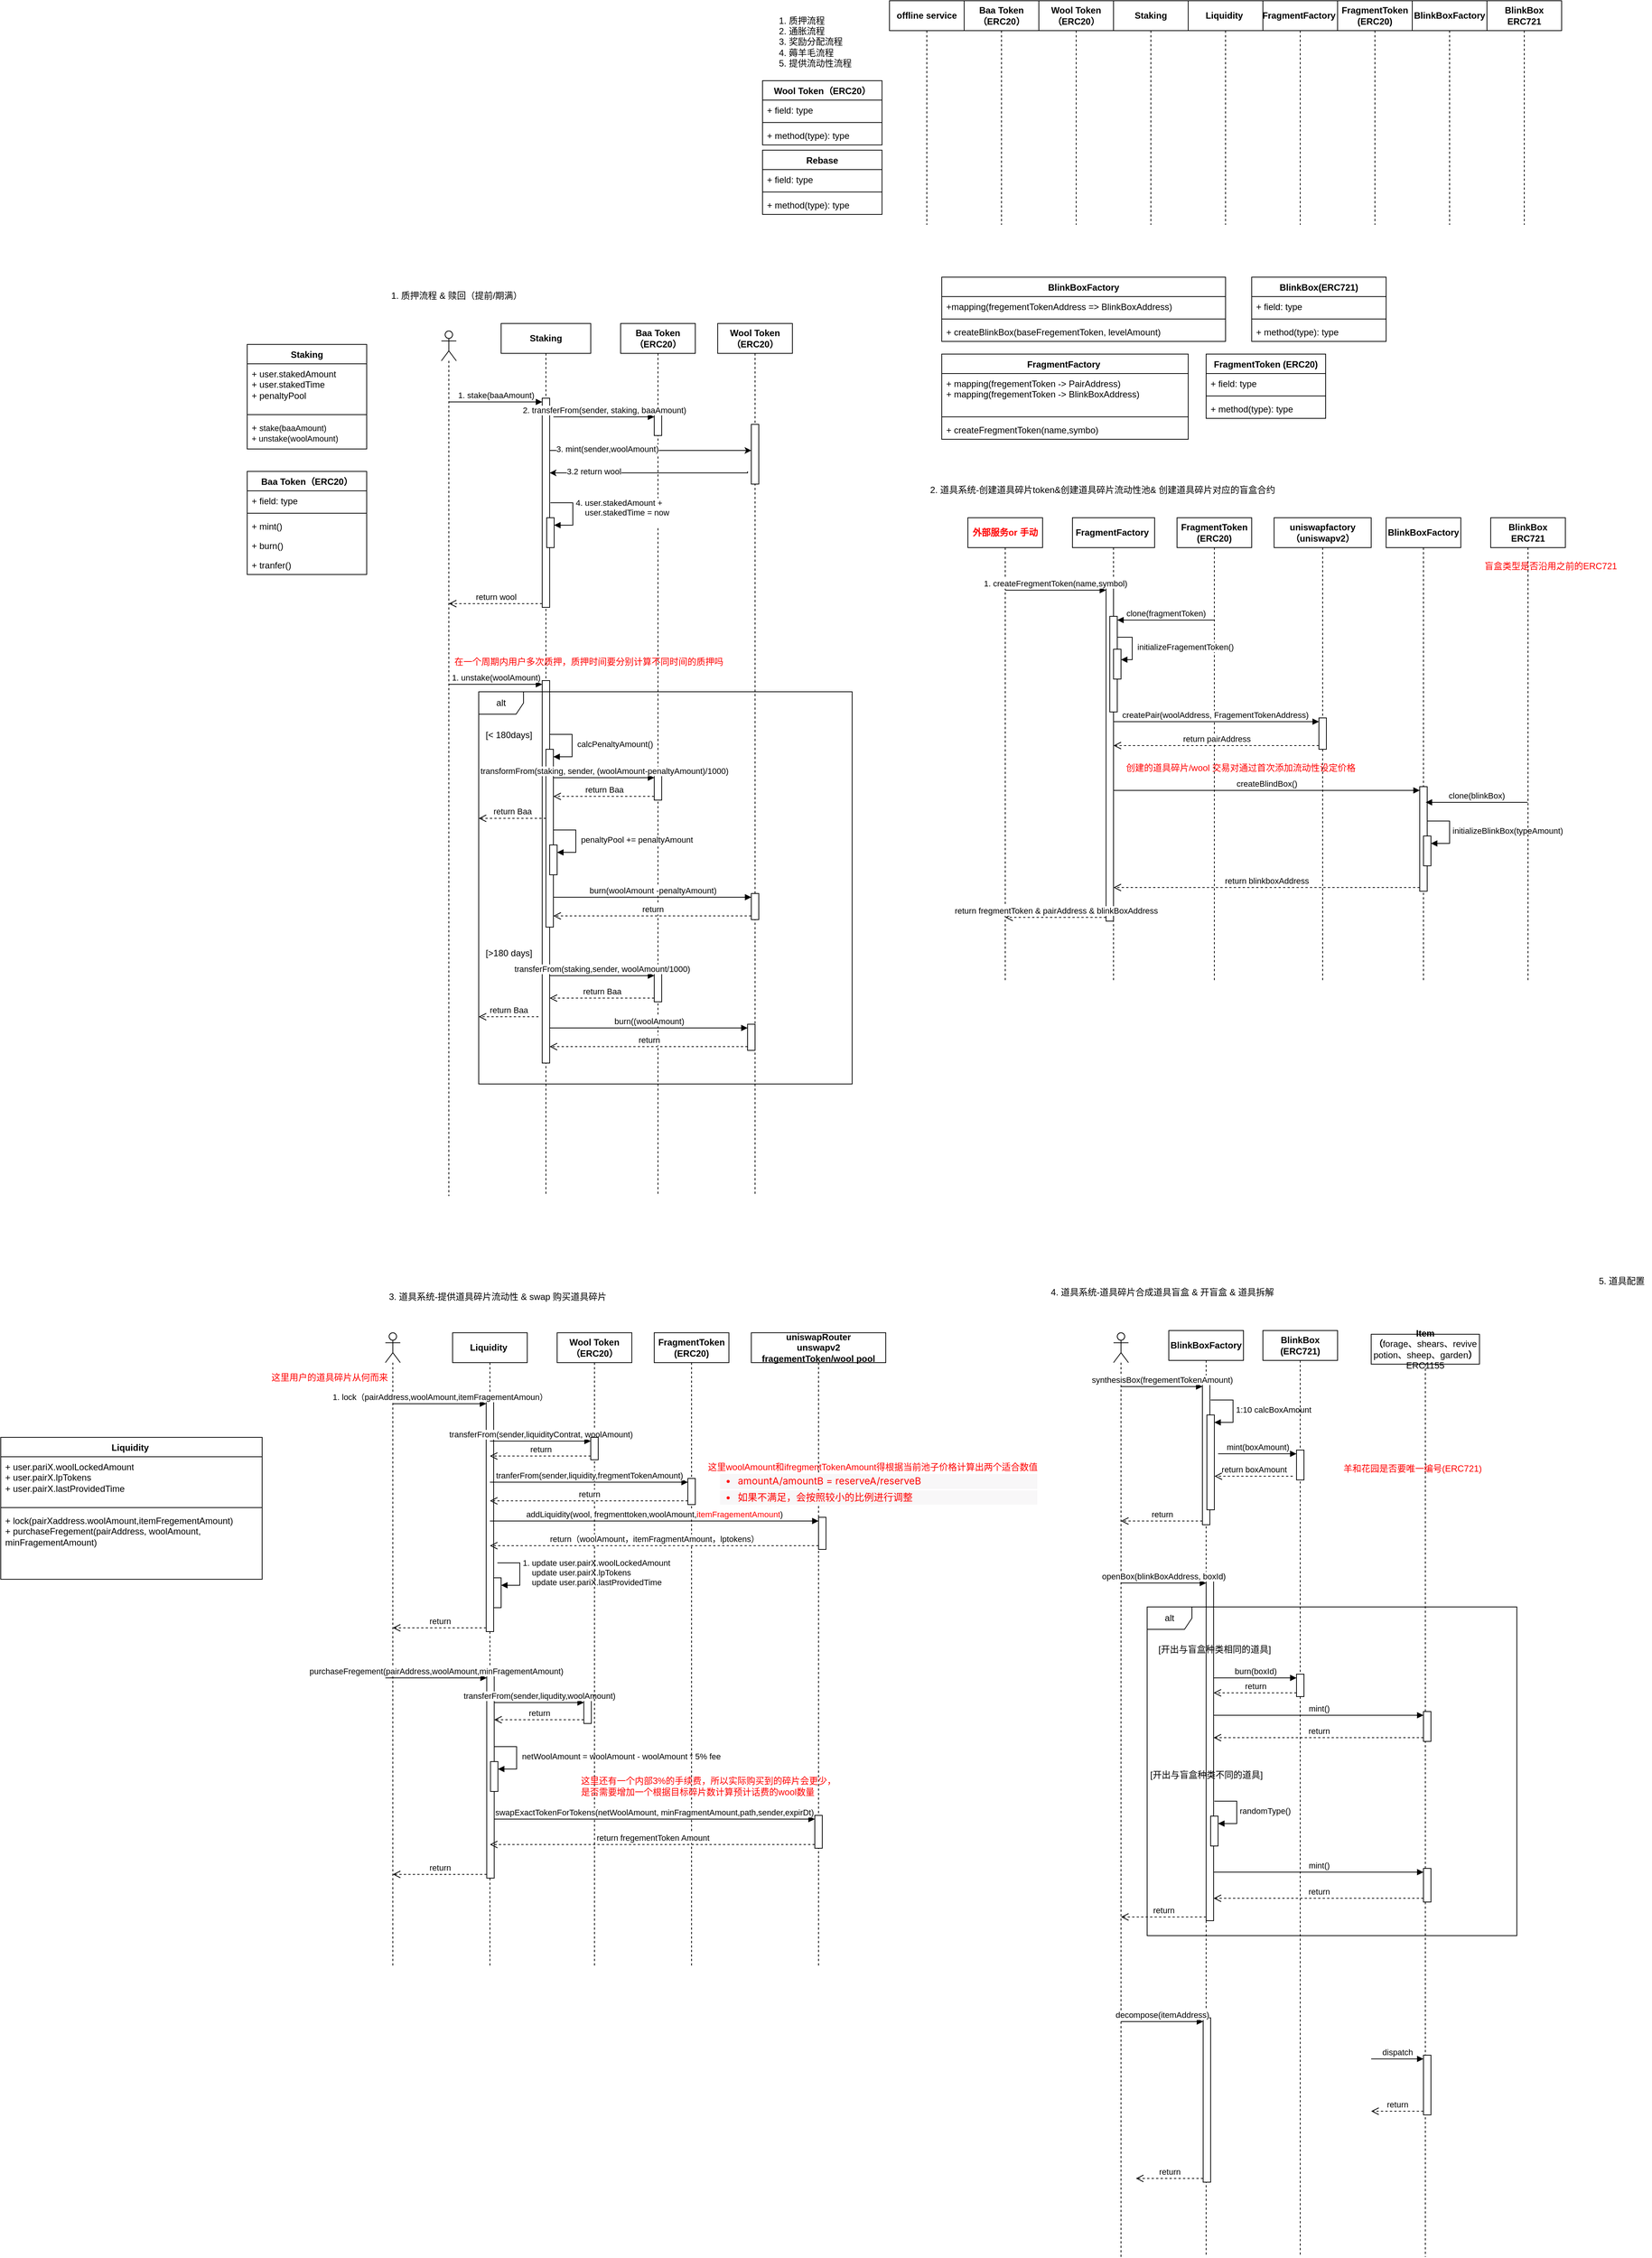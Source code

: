 <mxfile version="26.2.13">
  <diagram name="Page-1" id="CVMGrNqYwnrylqFbSj_J">
    <mxGraphModel dx="2994" dy="903" grid="1" gridSize="10" guides="1" tooltips="1" connect="1" arrows="1" fold="1" page="1" pageScale="1" pageWidth="827" pageHeight="1169" math="0" shadow="0">
      <root>
        <mxCell id="0" />
        <mxCell id="1" parent="0" />
        <mxCell id="nyWNN0oKCdxDEpoFtY8p-1" value="Baa Token（ERC20）" style="swimlane;fontStyle=1;align=center;verticalAlign=top;childLayout=stackLayout;horizontal=1;startSize=26;horizontalStack=0;resizeParent=1;resizeParentMax=0;resizeLast=0;collapsible=1;marginBottom=0;whiteSpace=wrap;html=1;" vertex="1" parent="1">
          <mxGeometry x="-870" y="670" width="160" height="138" as="geometry" />
        </mxCell>
        <mxCell id="nyWNN0oKCdxDEpoFtY8p-2" value="+ field: type" style="text;strokeColor=none;fillColor=none;align=left;verticalAlign=top;spacingLeft=4;spacingRight=4;overflow=hidden;rotatable=0;points=[[0,0.5],[1,0.5]];portConstraint=eastwest;whiteSpace=wrap;html=1;" vertex="1" parent="nyWNN0oKCdxDEpoFtY8p-1">
          <mxGeometry y="26" width="160" height="26" as="geometry" />
        </mxCell>
        <mxCell id="nyWNN0oKCdxDEpoFtY8p-3" value="" style="line;strokeWidth=1;fillColor=none;align=left;verticalAlign=middle;spacingTop=-1;spacingLeft=3;spacingRight=3;rotatable=0;labelPosition=right;points=[];portConstraint=eastwest;strokeColor=inherit;" vertex="1" parent="nyWNN0oKCdxDEpoFtY8p-1">
          <mxGeometry y="52" width="160" height="8" as="geometry" />
        </mxCell>
        <mxCell id="nyWNN0oKCdxDEpoFtY8p-4" value="+ mint()&lt;div&gt;&lt;br&gt;&lt;/div&gt;" style="text;strokeColor=none;fillColor=none;align=left;verticalAlign=top;spacingLeft=4;spacingRight=4;overflow=hidden;rotatable=0;points=[[0,0.5],[1,0.5]];portConstraint=eastwest;whiteSpace=wrap;html=1;" vertex="1" parent="nyWNN0oKCdxDEpoFtY8p-1">
          <mxGeometry y="60" width="160" height="26" as="geometry" />
        </mxCell>
        <mxCell id="nyWNN0oKCdxDEpoFtY8p-30" value="+ burn()&lt;div&gt;&lt;br&gt;&lt;/div&gt;" style="text;strokeColor=none;fillColor=none;align=left;verticalAlign=top;spacingLeft=4;spacingRight=4;overflow=hidden;rotatable=0;points=[[0,0.5],[1,0.5]];portConstraint=eastwest;whiteSpace=wrap;html=1;" vertex="1" parent="nyWNN0oKCdxDEpoFtY8p-1">
          <mxGeometry y="86" width="160" height="26" as="geometry" />
        </mxCell>
        <mxCell id="nyWNN0oKCdxDEpoFtY8p-31" value="+ tranfer()&lt;div&gt;&lt;br&gt;&lt;/div&gt;" style="text;strokeColor=none;fillColor=none;align=left;verticalAlign=top;spacingLeft=4;spacingRight=4;overflow=hidden;rotatable=0;points=[[0,0.5],[1,0.5]];portConstraint=eastwest;whiteSpace=wrap;html=1;" vertex="1" parent="nyWNN0oKCdxDEpoFtY8p-1">
          <mxGeometry y="112" width="160" height="26" as="geometry" />
        </mxCell>
        <mxCell id="nyWNN0oKCdxDEpoFtY8p-5" value="Wool Token（ERC20）" style="swimlane;fontStyle=1;align=center;verticalAlign=top;childLayout=stackLayout;horizontal=1;startSize=26;horizontalStack=0;resizeParent=1;resizeParentMax=0;resizeLast=0;collapsible=1;marginBottom=0;whiteSpace=wrap;html=1;" vertex="1" parent="1">
          <mxGeometry x="-180" y="147" width="160" height="86" as="geometry" />
        </mxCell>
        <mxCell id="nyWNN0oKCdxDEpoFtY8p-6" value="+ field: type" style="text;strokeColor=none;fillColor=none;align=left;verticalAlign=top;spacingLeft=4;spacingRight=4;overflow=hidden;rotatable=0;points=[[0,0.5],[1,0.5]];portConstraint=eastwest;whiteSpace=wrap;html=1;" vertex="1" parent="nyWNN0oKCdxDEpoFtY8p-5">
          <mxGeometry y="26" width="160" height="26" as="geometry" />
        </mxCell>
        <mxCell id="nyWNN0oKCdxDEpoFtY8p-7" value="" style="line;strokeWidth=1;fillColor=none;align=left;verticalAlign=middle;spacingTop=-1;spacingLeft=3;spacingRight=3;rotatable=0;labelPosition=right;points=[];portConstraint=eastwest;strokeColor=inherit;" vertex="1" parent="nyWNN0oKCdxDEpoFtY8p-5">
          <mxGeometry y="52" width="160" height="8" as="geometry" />
        </mxCell>
        <mxCell id="nyWNN0oKCdxDEpoFtY8p-8" value="+ method(type): type" style="text;strokeColor=none;fillColor=none;align=left;verticalAlign=top;spacingLeft=4;spacingRight=4;overflow=hidden;rotatable=0;points=[[0,0.5],[1,0.5]];portConstraint=eastwest;whiteSpace=wrap;html=1;" vertex="1" parent="nyWNN0oKCdxDEpoFtY8p-5">
          <mxGeometry y="60" width="160" height="26" as="geometry" />
        </mxCell>
        <mxCell id="nyWNN0oKCdxDEpoFtY8p-9" value="Staking" style="swimlane;fontStyle=1;align=center;verticalAlign=top;childLayout=stackLayout;horizontal=1;startSize=26;horizontalStack=0;resizeParent=1;resizeParentMax=0;resizeLast=0;collapsible=1;marginBottom=0;whiteSpace=wrap;html=1;" vertex="1" parent="1">
          <mxGeometry x="-870" y="500" width="160" height="140" as="geometry" />
        </mxCell>
        <mxCell id="nyWNN0oKCdxDEpoFtY8p-10" value="+ user.stakedAmount&lt;div&gt;+ user.stakedTime&lt;/div&gt;&lt;div&gt;+ penaltyPool&lt;/div&gt;" style="text;strokeColor=none;fillColor=none;align=left;verticalAlign=top;spacingLeft=4;spacingRight=4;overflow=hidden;rotatable=0;points=[[0,0.5],[1,0.5]];portConstraint=eastwest;whiteSpace=wrap;html=1;" vertex="1" parent="nyWNN0oKCdxDEpoFtY8p-9">
          <mxGeometry y="26" width="160" height="64" as="geometry" />
        </mxCell>
        <mxCell id="nyWNN0oKCdxDEpoFtY8p-11" value="" style="line;strokeWidth=1;fillColor=none;align=left;verticalAlign=middle;spacingTop=-1;spacingLeft=3;spacingRight=3;rotatable=0;labelPosition=right;points=[];portConstraint=eastwest;strokeColor=inherit;" vertex="1" parent="nyWNN0oKCdxDEpoFtY8p-9">
          <mxGeometry y="90" width="160" height="8" as="geometry" />
        </mxCell>
        <mxCell id="nyWNN0oKCdxDEpoFtY8p-12" value="+&amp;nbsp;&lt;span style=&quot;font-size: 11px; text-align: center; text-wrap-mode: nowrap; background-color: rgb(255, 255, 255);&quot;&gt;stake(baaAmount)&lt;/span&gt;&lt;div&gt;&lt;span style=&quot;font-size: 11px; text-align: center; text-wrap-mode: nowrap; background-color: rgb(255, 255, 255);&quot;&gt;+ unstake(woolAmount)&lt;/span&gt;&lt;/div&gt;" style="text;strokeColor=none;fillColor=none;align=left;verticalAlign=top;spacingLeft=4;spacingRight=4;overflow=hidden;rotatable=0;points=[[0,0.5],[1,0.5]];portConstraint=eastwest;whiteSpace=wrap;html=1;" vertex="1" parent="nyWNN0oKCdxDEpoFtY8p-9">
          <mxGeometry y="98" width="160" height="42" as="geometry" />
        </mxCell>
        <mxCell id="nyWNN0oKCdxDEpoFtY8p-13" value="FragmentToken (ERC20)" style="swimlane;fontStyle=1;align=center;verticalAlign=top;childLayout=stackLayout;horizontal=1;startSize=26;horizontalStack=0;resizeParent=1;resizeParentMax=0;resizeLast=0;collapsible=1;marginBottom=0;whiteSpace=wrap;html=1;" vertex="1" parent="1">
          <mxGeometry x="414" y="513" width="160" height="86" as="geometry" />
        </mxCell>
        <mxCell id="nyWNN0oKCdxDEpoFtY8p-14" value="+ field: type" style="text;strokeColor=none;fillColor=none;align=left;verticalAlign=top;spacingLeft=4;spacingRight=4;overflow=hidden;rotatable=0;points=[[0,0.5],[1,0.5]];portConstraint=eastwest;whiteSpace=wrap;html=1;" vertex="1" parent="nyWNN0oKCdxDEpoFtY8p-13">
          <mxGeometry y="26" width="160" height="26" as="geometry" />
        </mxCell>
        <mxCell id="nyWNN0oKCdxDEpoFtY8p-15" value="" style="line;strokeWidth=1;fillColor=none;align=left;verticalAlign=middle;spacingTop=-1;spacingLeft=3;spacingRight=3;rotatable=0;labelPosition=right;points=[];portConstraint=eastwest;strokeColor=inherit;" vertex="1" parent="nyWNN0oKCdxDEpoFtY8p-13">
          <mxGeometry y="52" width="160" height="8" as="geometry" />
        </mxCell>
        <mxCell id="nyWNN0oKCdxDEpoFtY8p-16" value="+ method(type): type" style="text;strokeColor=none;fillColor=none;align=left;verticalAlign=top;spacingLeft=4;spacingRight=4;overflow=hidden;rotatable=0;points=[[0,0.5],[1,0.5]];portConstraint=eastwest;whiteSpace=wrap;html=1;" vertex="1" parent="nyWNN0oKCdxDEpoFtY8p-13">
          <mxGeometry y="60" width="160" height="26" as="geometry" />
        </mxCell>
        <mxCell id="nyWNN0oKCdxDEpoFtY8p-17" value="FragmentFactory&amp;nbsp;" style="swimlane;fontStyle=1;align=center;verticalAlign=top;childLayout=stackLayout;horizontal=1;startSize=26;horizontalStack=0;resizeParent=1;resizeParentMax=0;resizeLast=0;collapsible=1;marginBottom=0;whiteSpace=wrap;html=1;" vertex="1" parent="1">
          <mxGeometry x="60" y="513" width="330" height="114" as="geometry" />
        </mxCell>
        <mxCell id="nyWNN0oKCdxDEpoFtY8p-18" value="+ mapping(fregementToken -&amp;gt; PairAddress)&lt;div&gt;+ mapping(fregementToken -&amp;gt; BlinkBoxAddress)&lt;/div&gt;" style="text;strokeColor=none;fillColor=none;align=left;verticalAlign=top;spacingLeft=4;spacingRight=4;overflow=hidden;rotatable=0;points=[[0,0.5],[1,0.5]];portConstraint=eastwest;whiteSpace=wrap;html=1;" vertex="1" parent="nyWNN0oKCdxDEpoFtY8p-17">
          <mxGeometry y="26" width="330" height="54" as="geometry" />
        </mxCell>
        <mxCell id="nyWNN0oKCdxDEpoFtY8p-19" value="" style="line;strokeWidth=1;fillColor=none;align=left;verticalAlign=middle;spacingTop=-1;spacingLeft=3;spacingRight=3;rotatable=0;labelPosition=right;points=[];portConstraint=eastwest;strokeColor=inherit;" vertex="1" parent="nyWNN0oKCdxDEpoFtY8p-17">
          <mxGeometry y="80" width="330" height="8" as="geometry" />
        </mxCell>
        <mxCell id="nyWNN0oKCdxDEpoFtY8p-20" value="+ createFregmentToken(name,symbo)" style="text;strokeColor=none;fillColor=none;align=left;verticalAlign=top;spacingLeft=4;spacingRight=4;overflow=hidden;rotatable=0;points=[[0,0.5],[1,0.5]];portConstraint=eastwest;whiteSpace=wrap;html=1;" vertex="1" parent="nyWNN0oKCdxDEpoFtY8p-17">
          <mxGeometry y="88" width="330" height="26" as="geometry" />
        </mxCell>
        <mxCell id="nyWNN0oKCdxDEpoFtY8p-21" value="Liquidity&amp;nbsp;" style="swimlane;fontStyle=1;align=center;verticalAlign=top;childLayout=stackLayout;horizontal=1;startSize=26;horizontalStack=0;resizeParent=1;resizeParentMax=0;resizeLast=0;collapsible=1;marginBottom=0;whiteSpace=wrap;html=1;" vertex="1" parent="1">
          <mxGeometry x="-1200" y="1963" width="350" height="190" as="geometry" />
        </mxCell>
        <mxCell id="nyWNN0oKCdxDEpoFtY8p-22" value="+ user.pariX.woolLockedAmount&lt;div&gt;+ user.pairX.lpTokens&lt;/div&gt;&lt;div&gt;+ user.pairX.lastProvidedTime&lt;/div&gt;" style="text;strokeColor=none;fillColor=none;align=left;verticalAlign=top;spacingLeft=4;spacingRight=4;overflow=hidden;rotatable=0;points=[[0,0.5],[1,0.5]];portConstraint=eastwest;whiteSpace=wrap;html=1;" vertex="1" parent="nyWNN0oKCdxDEpoFtY8p-21">
          <mxGeometry y="26" width="350" height="64" as="geometry" />
        </mxCell>
        <mxCell id="nyWNN0oKCdxDEpoFtY8p-23" value="" style="line;strokeWidth=1;fillColor=none;align=left;verticalAlign=middle;spacingTop=-1;spacingLeft=3;spacingRight=3;rotatable=0;labelPosition=right;points=[];portConstraint=eastwest;strokeColor=inherit;" vertex="1" parent="nyWNN0oKCdxDEpoFtY8p-21">
          <mxGeometry y="90" width="350" height="8" as="geometry" />
        </mxCell>
        <mxCell id="nyWNN0oKCdxDEpoFtY8p-24" value="+ lock(pairXaddress.woolAmount,itemFregementAmount)&lt;div&gt;+ purchaseFregement(pairAddress, woolAmount, minFragementAmount)&lt;/div&gt;" style="text;strokeColor=none;fillColor=none;align=left;verticalAlign=top;spacingLeft=4;spacingRight=4;overflow=hidden;rotatable=0;points=[[0,0.5],[1,0.5]];portConstraint=eastwest;whiteSpace=wrap;html=1;" vertex="1" parent="nyWNN0oKCdxDEpoFtY8p-21">
          <mxGeometry y="98" width="350" height="92" as="geometry" />
        </mxCell>
        <mxCell id="nyWNN0oKCdxDEpoFtY8p-25" value="Rebase" style="swimlane;fontStyle=1;align=center;verticalAlign=top;childLayout=stackLayout;horizontal=1;startSize=26;horizontalStack=0;resizeParent=1;resizeParentMax=0;resizeLast=0;collapsible=1;marginBottom=0;whiteSpace=wrap;html=1;" vertex="1" parent="1">
          <mxGeometry x="-180" y="240" width="160" height="86" as="geometry" />
        </mxCell>
        <mxCell id="nyWNN0oKCdxDEpoFtY8p-26" value="+ field: type" style="text;strokeColor=none;fillColor=none;align=left;verticalAlign=top;spacingLeft=4;spacingRight=4;overflow=hidden;rotatable=0;points=[[0,0.5],[1,0.5]];portConstraint=eastwest;whiteSpace=wrap;html=1;" vertex="1" parent="nyWNN0oKCdxDEpoFtY8p-25">
          <mxGeometry y="26" width="160" height="26" as="geometry" />
        </mxCell>
        <mxCell id="nyWNN0oKCdxDEpoFtY8p-27" value="" style="line;strokeWidth=1;fillColor=none;align=left;verticalAlign=middle;spacingTop=-1;spacingLeft=3;spacingRight=3;rotatable=0;labelPosition=right;points=[];portConstraint=eastwest;strokeColor=inherit;" vertex="1" parent="nyWNN0oKCdxDEpoFtY8p-25">
          <mxGeometry y="52" width="160" height="8" as="geometry" />
        </mxCell>
        <mxCell id="nyWNN0oKCdxDEpoFtY8p-28" value="+ method(type): type" style="text;strokeColor=none;fillColor=none;align=left;verticalAlign=top;spacingLeft=4;spacingRight=4;overflow=hidden;rotatable=0;points=[[0,0.5],[1,0.5]];portConstraint=eastwest;whiteSpace=wrap;html=1;" vertex="1" parent="nyWNN0oKCdxDEpoFtY8p-25">
          <mxGeometry y="60" width="160" height="26" as="geometry" />
        </mxCell>
        <mxCell id="nyWNN0oKCdxDEpoFtY8p-49" value="&lt;b&gt;offline service&lt;/b&gt;" style="shape=umlLifeline;perimeter=lifelinePerimeter;whiteSpace=wrap;html=1;container=1;dropTarget=0;collapsible=0;recursiveResize=0;outlineConnect=0;portConstraint=eastwest;newEdgeStyle={&quot;curved&quot;:0,&quot;rounded&quot;:0};" vertex="1" parent="1">
          <mxGeometry x="-10" y="40" width="100" height="300" as="geometry" />
        </mxCell>
        <mxCell id="nyWNN0oKCdxDEpoFtY8p-50" value="&lt;span style=&quot;font-weight: 700;&quot;&gt;Baa Token（ERC20）&lt;/span&gt;" style="shape=umlLifeline;perimeter=lifelinePerimeter;whiteSpace=wrap;html=1;container=1;dropTarget=0;collapsible=0;recursiveResize=0;outlineConnect=0;portConstraint=eastwest;newEdgeStyle={&quot;curved&quot;:0,&quot;rounded&quot;:0};" vertex="1" parent="1">
          <mxGeometry x="90" y="40" width="100" height="300" as="geometry" />
        </mxCell>
        <mxCell id="nyWNN0oKCdxDEpoFtY8p-51" value="&lt;span style=&quot;font-weight: 700;&quot;&gt;Staking&lt;/span&gt;" style="shape=umlLifeline;perimeter=lifelinePerimeter;whiteSpace=wrap;html=1;container=1;dropTarget=0;collapsible=0;recursiveResize=0;outlineConnect=0;portConstraint=eastwest;newEdgeStyle={&quot;curved&quot;:0,&quot;rounded&quot;:0};" vertex="1" parent="1">
          <mxGeometry x="290" y="40" width="100" height="300" as="geometry" />
        </mxCell>
        <mxCell id="nyWNN0oKCdxDEpoFtY8p-52" value="&lt;span style=&quot;font-weight: 700;&quot;&gt;Wool Token（ERC20）&lt;/span&gt;" style="shape=umlLifeline;perimeter=lifelinePerimeter;whiteSpace=wrap;html=1;container=1;dropTarget=0;collapsible=0;recursiveResize=0;outlineConnect=0;portConstraint=eastwest;newEdgeStyle={&quot;curved&quot;:0,&quot;rounded&quot;:0};" vertex="1" parent="1">
          <mxGeometry x="190" y="40" width="100" height="300" as="geometry" />
        </mxCell>
        <mxCell id="nyWNN0oKCdxDEpoFtY8p-54" value="&lt;span style=&quot;font-weight: 700;&quot;&gt;Liquidity&amp;nbsp;&lt;/span&gt;" style="shape=umlLifeline;perimeter=lifelinePerimeter;whiteSpace=wrap;html=1;container=1;dropTarget=0;collapsible=0;recursiveResize=0;outlineConnect=0;portConstraint=eastwest;newEdgeStyle={&quot;curved&quot;:0,&quot;rounded&quot;:0};" vertex="1" parent="1">
          <mxGeometry x="390" y="40" width="100" height="300" as="geometry" />
        </mxCell>
        <mxCell id="nyWNN0oKCdxDEpoFtY8p-55" value="&lt;span style=&quot;font-weight: 700;&quot;&gt;FragmentFactory&amp;nbsp;&lt;/span&gt;" style="shape=umlLifeline;perimeter=lifelinePerimeter;whiteSpace=wrap;html=1;container=1;dropTarget=0;collapsible=0;recursiveResize=0;outlineConnect=0;portConstraint=eastwest;newEdgeStyle={&quot;curved&quot;:0,&quot;rounded&quot;:0};" vertex="1" parent="1">
          <mxGeometry x="490" y="40" width="100" height="300" as="geometry" />
        </mxCell>
        <mxCell id="nyWNN0oKCdxDEpoFtY8p-57" value="&lt;span style=&quot;font-weight: 700;&quot;&gt;FragmentToken (ERC20)&lt;/span&gt;" style="shape=umlLifeline;perimeter=lifelinePerimeter;whiteSpace=wrap;html=1;container=1;dropTarget=0;collapsible=0;recursiveResize=0;outlineConnect=0;portConstraint=eastwest;newEdgeStyle={&quot;curved&quot;:0,&quot;rounded&quot;:0};" vertex="1" parent="1">
          <mxGeometry x="590" y="40" width="100" height="300" as="geometry" />
        </mxCell>
        <mxCell id="nyWNN0oKCdxDEpoFtY8p-58" value="1. 质押流程&lt;div&gt;2. 通胀流程&lt;/div&gt;&lt;div&gt;3. 奖励分配流程&lt;/div&gt;&lt;div&gt;4. 薅羊毛流程&lt;/div&gt;&lt;div&gt;5. 提供流动性流程&lt;/div&gt;" style="text;html=1;align=left;verticalAlign=middle;resizable=0;points=[];autosize=1;strokeColor=none;fillColor=none;" vertex="1" parent="1">
          <mxGeometry x="-160" y="50" width="120" height="90" as="geometry" />
        </mxCell>
        <mxCell id="nyWNN0oKCdxDEpoFtY8p-95" value="2. 道具系统-创建道具碎片token&amp;amp;创建道具碎片流动性池&amp;amp; 创建道具碎片对应的盲盒合约" style="text;html=1;align=center;verticalAlign=middle;resizable=0;points=[];autosize=1;strokeColor=none;fillColor=none;" vertex="1" parent="1">
          <mxGeometry x="30" y="680" width="490" height="30" as="geometry" />
        </mxCell>
        <mxCell id="nyWNN0oKCdxDEpoFtY8p-118" value="&lt;span style=&quot;font-weight: 700;&quot;&gt;FragmentToken (ERC20)&lt;/span&gt;" style="shape=umlLifeline;perimeter=lifelinePerimeter;whiteSpace=wrap;html=1;container=1;dropTarget=0;collapsible=0;recursiveResize=0;outlineConnect=0;portConstraint=eastwest;newEdgeStyle={&quot;curved&quot;:0,&quot;rounded&quot;:0};size=40;" vertex="1" parent="1">
          <mxGeometry x="375" y="732" width="100" height="620" as="geometry" />
        </mxCell>
        <mxCell id="nyWNN0oKCdxDEpoFtY8p-119" value="&lt;span style=&quot;font-weight: 700;&quot;&gt;FragmentFactory&amp;nbsp;&lt;/span&gt;" style="shape=umlLifeline;perimeter=lifelinePerimeter;whiteSpace=wrap;html=1;container=1;dropTarget=0;collapsible=0;recursiveResize=0;outlineConnect=0;portConstraint=eastwest;newEdgeStyle={&quot;curved&quot;:0,&quot;rounded&quot;:0};" vertex="1" parent="1">
          <mxGeometry x="235" y="732" width="110" height="620" as="geometry" />
        </mxCell>
        <mxCell id="nyWNN0oKCdxDEpoFtY8p-129" value="" style="html=1;points=[[0,0,0,0,5],[0,1,0,0,-5],[1,0,0,0,5],[1,1,0,0,-5]];perimeter=orthogonalPerimeter;outlineConnect=0;targetShapes=umlLifeline;portConstraint=eastwest;newEdgeStyle={&quot;curved&quot;:0,&quot;rounded&quot;:0};" vertex="1" parent="nyWNN0oKCdxDEpoFtY8p-119">
          <mxGeometry x="45" y="92" width="10" height="448" as="geometry" />
        </mxCell>
        <mxCell id="nyWNN0oKCdxDEpoFtY8p-159" value="" style="html=1;points=[[0,0,0,0,5],[0,1,0,0,-5],[1,0,0,0,5],[1,1,0,0,-5]];perimeter=orthogonalPerimeter;outlineConnect=0;targetShapes=umlLifeline;portConstraint=eastwest;newEdgeStyle={&quot;curved&quot;:0,&quot;rounded&quot;:0};" vertex="1" parent="nyWNN0oKCdxDEpoFtY8p-119">
          <mxGeometry x="50" y="132" width="10" height="128" as="geometry" />
        </mxCell>
        <mxCell id="nyWNN0oKCdxDEpoFtY8p-163" value="" style="html=1;points=[[0,0,0,0,5],[0,1,0,0,-5],[1,0,0,0,5],[1,1,0,0,-5]];perimeter=orthogonalPerimeter;outlineConnect=0;targetShapes=umlLifeline;portConstraint=eastwest;newEdgeStyle={&quot;curved&quot;:0,&quot;rounded&quot;:0};" vertex="1" parent="nyWNN0oKCdxDEpoFtY8p-119">
          <mxGeometry x="55" y="176" width="10" height="40" as="geometry" />
        </mxCell>
        <mxCell id="nyWNN0oKCdxDEpoFtY8p-164" value="&amp;nbsp;initializeFragementToken()" style="html=1;align=left;spacingLeft=2;endArrow=block;rounded=0;edgeStyle=orthogonalEdgeStyle;curved=0;rounded=0;" edge="1" target="nyWNN0oKCdxDEpoFtY8p-163" parent="nyWNN0oKCdxDEpoFtY8p-119" source="nyWNN0oKCdxDEpoFtY8p-159">
          <mxGeometry relative="1" as="geometry">
            <mxPoint x="100" y="160" as="sourcePoint" />
            <Array as="points">
              <mxPoint x="80" y="160" />
              <mxPoint x="80" y="190" />
            </Array>
          </mxGeometry>
        </mxCell>
        <mxCell id="nyWNN0oKCdxDEpoFtY8p-120" value="&lt;span style=&quot;font-weight: 700;&quot;&gt;BlinkBoxFactory&lt;/span&gt;" style="shape=umlLifeline;perimeter=lifelinePerimeter;whiteSpace=wrap;html=1;container=1;dropTarget=0;collapsible=0;recursiveResize=0;outlineConnect=0;portConstraint=eastwest;newEdgeStyle={&quot;curved&quot;:0,&quot;rounded&quot;:0};" vertex="1" parent="1">
          <mxGeometry x="655" y="732" width="100" height="620" as="geometry" />
        </mxCell>
        <mxCell id="nyWNN0oKCdxDEpoFtY8p-179" value="" style="html=1;points=[[0,0,0,0,5],[0,1,0,0,-5],[1,0,0,0,5],[1,1,0,0,-5]];perimeter=orthogonalPerimeter;outlineConnect=0;targetShapes=umlLifeline;portConstraint=eastwest;newEdgeStyle={&quot;curved&quot;:0,&quot;rounded&quot;:0};" vertex="1" parent="nyWNN0oKCdxDEpoFtY8p-120">
          <mxGeometry x="45" y="360" width="10" height="140" as="geometry" />
        </mxCell>
        <mxCell id="nyWNN0oKCdxDEpoFtY8p-196" value="" style="html=1;points=[[0,0,0,0,5],[0,1,0,0,-5],[1,0,0,0,5],[1,1,0,0,-5]];perimeter=orthogonalPerimeter;outlineConnect=0;targetShapes=umlLifeline;portConstraint=eastwest;newEdgeStyle={&quot;curved&quot;:0,&quot;rounded&quot;:0};" vertex="1" parent="nyWNN0oKCdxDEpoFtY8p-120">
          <mxGeometry x="50" y="426" width="10" height="40" as="geometry" />
        </mxCell>
        <mxCell id="nyWNN0oKCdxDEpoFtY8p-197" value="initializeBlinkBox(typeAmount)" style="html=1;align=left;spacingLeft=2;endArrow=block;rounded=0;edgeStyle=orthogonalEdgeStyle;curved=0;rounded=0;" edge="1" target="nyWNN0oKCdxDEpoFtY8p-196" parent="nyWNN0oKCdxDEpoFtY8p-120">
          <mxGeometry relative="1" as="geometry">
            <mxPoint x="55" y="406" as="sourcePoint" />
            <Array as="points">
              <mxPoint x="85" y="436" />
            </Array>
          </mxGeometry>
        </mxCell>
        <mxCell id="nyWNN0oKCdxDEpoFtY8p-193" value="clone(blinkBox)" style="html=1;verticalAlign=bottom;endArrow=block;curved=0;rounded=0;" edge="1" parent="nyWNN0oKCdxDEpoFtY8p-120" source="nyWNN0oKCdxDEpoFtY8p-178">
          <mxGeometry relative="1" as="geometry">
            <mxPoint x="218.25" y="381" as="sourcePoint" />
            <mxPoint x="53.0" y="381" as="targetPoint" />
          </mxGeometry>
        </mxCell>
        <mxCell id="nyWNN0oKCdxDEpoFtY8p-128" value="&lt;b&gt;&lt;font style=&quot;color: rgb(255, 0, 0);&quot;&gt;外部服务or 手动&lt;/font&gt;&lt;/b&gt;" style="shape=umlLifeline;perimeter=lifelinePerimeter;whiteSpace=wrap;html=1;container=1;dropTarget=0;collapsible=0;recursiveResize=0;outlineConnect=0;portConstraint=eastwest;newEdgeStyle={&quot;curved&quot;:0,&quot;rounded&quot;:0};" vertex="1" parent="1">
          <mxGeometry x="95" y="732" width="100" height="620" as="geometry" />
        </mxCell>
        <mxCell id="nyWNN0oKCdxDEpoFtY8p-130" value="1. createFregmentToken(name,symbol)" style="html=1;verticalAlign=bottom;endArrow=block;curved=0;rounded=0;entryX=0;entryY=0;entryDx=0;entryDy=5;" edge="1" target="nyWNN0oKCdxDEpoFtY8p-129" parent="1" source="nyWNN0oKCdxDEpoFtY8p-128">
          <mxGeometry x="-0.005" relative="1" as="geometry">
            <mxPoint x="220" y="829" as="sourcePoint" />
            <mxPoint as="offset" />
          </mxGeometry>
        </mxCell>
        <mxCell id="nyWNN0oKCdxDEpoFtY8p-153" value="&lt;span style=&quot;font-weight: 700;&quot;&gt;uniswapfactory&lt;/span&gt;&lt;div&gt;&lt;span style=&quot;font-weight: 700;&quot;&gt;（uniswapv2）&lt;/span&gt;&lt;/div&gt;" style="shape=umlLifeline;whiteSpace=wrap;html=1;container=1;dropTarget=0;collapsible=0;recursiveResize=0;outlineConnect=0;portConstraint=eastwest;newEdgeStyle={&quot;curved&quot;:0,&quot;rounded&quot;:0};points=[[0,0,0,0,5],[0,1,0,0,-5],[1,0,0,0,5],[1,1,0,0,-5]];perimeter=rectanglePerimeter;targetShapes=umlLifeline;participant=label;" vertex="1" parent="1">
          <mxGeometry x="505" y="732" width="130" height="620" as="geometry" />
        </mxCell>
        <mxCell id="nyWNN0oKCdxDEpoFtY8p-165" value="" style="html=1;points=[[0,0,0,0,5],[0,1,0,0,-5],[1,0,0,0,5],[1,1,0,0,-5]];perimeter=orthogonalPerimeter;outlineConnect=0;targetShapes=umlLifeline;portConstraint=eastwest;newEdgeStyle={&quot;curved&quot;:0,&quot;rounded&quot;:0};" vertex="1" parent="nyWNN0oKCdxDEpoFtY8p-153">
          <mxGeometry x="60" y="268" width="10" height="42" as="geometry" />
        </mxCell>
        <mxCell id="nyWNN0oKCdxDEpoFtY8p-160" value="clone(fragmentToken)" style="html=1;verticalAlign=bottom;endArrow=block;curved=0;rounded=0;entryX=1;entryY=0;entryDx=0;entryDy=5;" edge="1" target="nyWNN0oKCdxDEpoFtY8p-159" parent="1" source="nyWNN0oKCdxDEpoFtY8p-118">
          <mxGeometry x="0.003" relative="1" as="geometry">
            <mxPoint x="375" y="869" as="sourcePoint" />
            <mxPoint as="offset" />
          </mxGeometry>
        </mxCell>
        <mxCell id="nyWNN0oKCdxDEpoFtY8p-166" value="" style="html=1;verticalAlign=bottom;endArrow=block;curved=0;rounded=0;entryX=0;entryY=0;entryDx=0;entryDy=5;" edge="1" target="nyWNN0oKCdxDEpoFtY8p-165" parent="1" source="nyWNN0oKCdxDEpoFtY8p-119">
          <mxGeometry relative="1" as="geometry">
            <mxPoint x="555" y="1009" as="sourcePoint" />
          </mxGeometry>
        </mxCell>
        <mxCell id="nyWNN0oKCdxDEpoFtY8p-168" value="createPair(woolAddress, FragementTokenAddress)" style="edgeLabel;html=1;align=center;verticalAlign=middle;resizable=0;points=[];" vertex="1" connectable="0" parent="nyWNN0oKCdxDEpoFtY8p-166">
          <mxGeometry x="-0.797" relative="1" as="geometry">
            <mxPoint x="108" y="-9" as="offset" />
          </mxGeometry>
        </mxCell>
        <mxCell id="nyWNN0oKCdxDEpoFtY8p-167" value="return pairAddress" style="html=1;verticalAlign=bottom;endArrow=open;dashed=1;endSize=8;curved=0;rounded=0;exitX=0;exitY=1;exitDx=0;exitDy=-5;" edge="1" source="nyWNN0oKCdxDEpoFtY8p-165" parent="1" target="nyWNN0oKCdxDEpoFtY8p-119">
          <mxGeometry relative="1" as="geometry">
            <mxPoint x="555" y="1079" as="targetPoint" />
          </mxGeometry>
        </mxCell>
        <mxCell id="nyWNN0oKCdxDEpoFtY8p-131" value="return fregmentToken &amp;amp; pairAddress &amp;amp; blinkBoxAddress" style="html=1;verticalAlign=bottom;endArrow=open;dashed=1;endSize=8;curved=0;rounded=0;exitX=0;exitY=1;exitDx=0;exitDy=-5;" edge="1" source="nyWNN0oKCdxDEpoFtY8p-129" parent="1" target="nyWNN0oKCdxDEpoFtY8p-128">
          <mxGeometry relative="1" as="geometry">
            <mxPoint x="205" y="1082" as="targetPoint" />
          </mxGeometry>
        </mxCell>
        <mxCell id="nyWNN0oKCdxDEpoFtY8p-169" value="&lt;font style=&quot;color: rgb(255, 0, 0);&quot;&gt;创建的道具碎片/wool 交易对通过首次添加流动性设定价格&lt;/font&gt;" style="text;html=1;align=center;verticalAlign=middle;resizable=0;points=[];autosize=1;strokeColor=none;fillColor=none;" vertex="1" parent="1">
          <mxGeometry x="295" y="1052" width="330" height="30" as="geometry" />
        </mxCell>
        <mxCell id="nyWNN0oKCdxDEpoFtY8p-173" value="3. 道具系统-提供道具碎片流动性 &amp;amp; swap 购买道具碎片" style="text;html=1;align=center;verticalAlign=middle;resizable=0;points=[];autosize=1;strokeColor=none;fillColor=none;" vertex="1" parent="1">
          <mxGeometry x="-690" y="1760" width="310" height="30" as="geometry" />
        </mxCell>
        <mxCell id="nyWNN0oKCdxDEpoFtY8p-178" value="&lt;span style=&quot;font-weight: 700;&quot;&gt;BlinkBox&lt;/span&gt;&lt;div&gt;&lt;span style=&quot;font-weight: 700;&quot;&gt;ERC721&lt;/span&gt;&lt;/div&gt;" style="shape=umlLifeline;perimeter=lifelinePerimeter;whiteSpace=wrap;html=1;container=1;dropTarget=0;collapsible=0;recursiveResize=0;outlineConnect=0;portConstraint=eastwest;newEdgeStyle={&quot;curved&quot;:0,&quot;rounded&quot;:0};" vertex="1" parent="1">
          <mxGeometry x="795" y="732" width="100" height="620" as="geometry" />
        </mxCell>
        <mxCell id="nyWNN0oKCdxDEpoFtY8p-180" value="createBlindBox()" style="html=1;verticalAlign=bottom;endArrow=block;curved=0;rounded=0;entryX=0;entryY=0;entryDx=0;entryDy=5;" edge="1" target="nyWNN0oKCdxDEpoFtY8p-179" parent="1" source="nyWNN0oKCdxDEpoFtY8p-119">
          <mxGeometry relative="1" as="geometry">
            <mxPoint x="745" y="1166" as="sourcePoint" />
          </mxGeometry>
        </mxCell>
        <mxCell id="nyWNN0oKCdxDEpoFtY8p-181" value="return blinkboxAddress" style="html=1;verticalAlign=bottom;endArrow=open;dashed=1;endSize=8;curved=0;rounded=0;exitX=0;exitY=1;exitDx=0;exitDy=-5;" edge="1" source="nyWNN0oKCdxDEpoFtY8p-179" parent="1" target="nyWNN0oKCdxDEpoFtY8p-119">
          <mxGeometry relative="1" as="geometry">
            <mxPoint x="745" y="1236" as="targetPoint" />
          </mxGeometry>
        </mxCell>
        <mxCell id="nyWNN0oKCdxDEpoFtY8p-184" value="BlinkBoxFactory" style="swimlane;fontStyle=1;align=center;verticalAlign=top;childLayout=stackLayout;horizontal=1;startSize=26;horizontalStack=0;resizeParent=1;resizeParentMax=0;resizeLast=0;collapsible=1;marginBottom=0;whiteSpace=wrap;html=1;" vertex="1" parent="1">
          <mxGeometry x="60" y="410" width="380" height="86" as="geometry" />
        </mxCell>
        <mxCell id="nyWNN0oKCdxDEpoFtY8p-185" value="+mapping(fregementTokenAddress =&amp;gt; BlinkBoxAddress)" style="text;strokeColor=none;fillColor=none;align=left;verticalAlign=top;spacingLeft=4;spacingRight=4;overflow=hidden;rotatable=0;points=[[0,0.5],[1,0.5]];portConstraint=eastwest;whiteSpace=wrap;html=1;" vertex="1" parent="nyWNN0oKCdxDEpoFtY8p-184">
          <mxGeometry y="26" width="380" height="26" as="geometry" />
        </mxCell>
        <mxCell id="nyWNN0oKCdxDEpoFtY8p-186" value="" style="line;strokeWidth=1;fillColor=none;align=left;verticalAlign=middle;spacingTop=-1;spacingLeft=3;spacingRight=3;rotatable=0;labelPosition=right;points=[];portConstraint=eastwest;strokeColor=inherit;" vertex="1" parent="nyWNN0oKCdxDEpoFtY8p-184">
          <mxGeometry y="52" width="380" height="8" as="geometry" />
        </mxCell>
        <mxCell id="nyWNN0oKCdxDEpoFtY8p-187" value="+ createBlinkBox(baseFregementToken, levelAmount)" style="text;strokeColor=none;fillColor=none;align=left;verticalAlign=top;spacingLeft=4;spacingRight=4;overflow=hidden;rotatable=0;points=[[0,0.5],[1,0.5]];portConstraint=eastwest;whiteSpace=wrap;html=1;" vertex="1" parent="nyWNN0oKCdxDEpoFtY8p-184">
          <mxGeometry y="60" width="380" height="26" as="geometry" />
        </mxCell>
        <mxCell id="nyWNN0oKCdxDEpoFtY8p-188" value="BlinkBox(&lt;span style=&quot;background-color: transparent; color: light-dark(rgb(0, 0, 0), rgb(255, 255, 255));&quot;&gt;ERC721)&lt;/span&gt;" style="swimlane;fontStyle=1;align=center;verticalAlign=top;childLayout=stackLayout;horizontal=1;startSize=26;horizontalStack=0;resizeParent=1;resizeParentMax=0;resizeLast=0;collapsible=1;marginBottom=0;whiteSpace=wrap;html=1;" vertex="1" parent="1">
          <mxGeometry x="475" y="410" width="180" height="86" as="geometry" />
        </mxCell>
        <mxCell id="nyWNN0oKCdxDEpoFtY8p-189" value="+ field: type" style="text;strokeColor=none;fillColor=none;align=left;verticalAlign=top;spacingLeft=4;spacingRight=4;overflow=hidden;rotatable=0;points=[[0,0.5],[1,0.5]];portConstraint=eastwest;whiteSpace=wrap;html=1;" vertex="1" parent="nyWNN0oKCdxDEpoFtY8p-188">
          <mxGeometry y="26" width="180" height="26" as="geometry" />
        </mxCell>
        <mxCell id="nyWNN0oKCdxDEpoFtY8p-190" value="" style="line;strokeWidth=1;fillColor=none;align=left;verticalAlign=middle;spacingTop=-1;spacingLeft=3;spacingRight=3;rotatable=0;labelPosition=right;points=[];portConstraint=eastwest;strokeColor=inherit;" vertex="1" parent="nyWNN0oKCdxDEpoFtY8p-188">
          <mxGeometry y="52" width="180" height="8" as="geometry" />
        </mxCell>
        <mxCell id="nyWNN0oKCdxDEpoFtY8p-191" value="+ method(type): type" style="text;strokeColor=none;fillColor=none;align=left;verticalAlign=top;spacingLeft=4;spacingRight=4;overflow=hidden;rotatable=0;points=[[0,0.5],[1,0.5]];portConstraint=eastwest;whiteSpace=wrap;html=1;" vertex="1" parent="nyWNN0oKCdxDEpoFtY8p-188">
          <mxGeometry y="60" width="180" height="26" as="geometry" />
        </mxCell>
        <mxCell id="nyWNN0oKCdxDEpoFtY8p-195" value="&lt;font style=&quot;color: rgb(255, 0, 0);&quot;&gt;盲盒类型是否沿用之前的ERC721&lt;/font&gt;" style="text;html=1;align=center;verticalAlign=middle;resizable=0;points=[];autosize=1;strokeColor=none;fillColor=none;" vertex="1" parent="1">
          <mxGeometry x="775" y="782" width="200" height="30" as="geometry" />
        </mxCell>
        <mxCell id="nyWNN0oKCdxDEpoFtY8p-199" value="&lt;font style=&quot;color: rgb(255, 0, 0);&quot;&gt;这里用户的道具碎片从何而来&lt;/font&gt;" style="text;html=1;align=center;verticalAlign=middle;resizable=0;points=[];autosize=1;strokeColor=none;fillColor=none;" vertex="1" parent="1">
          <mxGeometry x="-850" y="1868" width="180" height="30" as="geometry" />
        </mxCell>
        <mxCell id="nyWNN0oKCdxDEpoFtY8p-60" value="&lt;span style=&quot;font-weight: 700;&quot;&gt;Baa Token（ERC20）&lt;/span&gt;" style="shape=umlLifeline;perimeter=lifelinePerimeter;whiteSpace=wrap;html=1;container=1;dropTarget=0;collapsible=0;recursiveResize=0;outlineConnect=0;portConstraint=eastwest;newEdgeStyle={&quot;curved&quot;:0,&quot;rounded&quot;:0};movable=1;resizable=1;rotatable=1;deletable=1;editable=1;locked=0;connectable=1;" vertex="1" parent="1">
          <mxGeometry x="-370" y="472" width="100" height="1168" as="geometry" />
        </mxCell>
        <mxCell id="nyWNN0oKCdxDEpoFtY8p-73" value="" style="html=1;points=[[0,0,0,0,5],[0,1,0,0,-5],[1,0,0,0,5],[1,1,0,0,-5]];perimeter=orthogonalPerimeter;outlineConnect=0;targetShapes=umlLifeline;portConstraint=eastwest;newEdgeStyle={&quot;curved&quot;:0,&quot;rounded&quot;:0};movable=1;resizable=1;rotatable=1;deletable=1;editable=1;locked=0;connectable=1;" vertex="1" parent="nyWNN0oKCdxDEpoFtY8p-60">
          <mxGeometry x="45" y="120" width="10" height="30" as="geometry" />
        </mxCell>
        <mxCell id="nyWNN0oKCdxDEpoFtY8p-61" value="1. 质押流程 &amp;amp; 赎回（提前/期满）" style="text;html=1;align=center;verticalAlign=middle;resizable=1;points=[];autosize=1;strokeColor=none;fillColor=none;movable=1;rotatable=1;deletable=1;editable=1;locked=0;connectable=1;" vertex="1" parent="1">
          <mxGeometry x="-690" y="420" width="200" height="30" as="geometry" />
        </mxCell>
        <mxCell id="nyWNN0oKCdxDEpoFtY8p-63" value="&lt;span style=&quot;font-weight: 700;&quot;&gt;Staking&lt;/span&gt;" style="shape=umlLifeline;perimeter=lifelinePerimeter;whiteSpace=wrap;html=1;container=1;dropTarget=0;collapsible=0;recursiveResize=0;outlineConnect=0;portConstraint=eastwest;newEdgeStyle={&quot;curved&quot;:0,&quot;rounded&quot;:0};movable=1;resizable=1;rotatable=1;deletable=1;editable=1;locked=0;connectable=1;" vertex="1" parent="1">
          <mxGeometry x="-530" y="472" width="120" height="1168" as="geometry" />
        </mxCell>
        <mxCell id="nyWNN0oKCdxDEpoFtY8p-67" value="" style="html=1;points=[[0,0,0,0,5],[0,1,0,0,-5],[1,0,0,0,5],[1,1,0,0,-5]];perimeter=orthogonalPerimeter;outlineConnect=0;targetShapes=umlLifeline;portConstraint=eastwest;newEdgeStyle={&quot;curved&quot;:0,&quot;rounded&quot;:0};movable=1;resizable=1;rotatable=1;deletable=1;editable=1;locked=0;connectable=1;" vertex="1" parent="nyWNN0oKCdxDEpoFtY8p-63">
          <mxGeometry x="55" y="100" width="10" height="280" as="geometry" />
        </mxCell>
        <mxCell id="nyWNN0oKCdxDEpoFtY8p-85" value="" style="html=1;points=[[0,0,0,0,5],[0,1,0,0,-5],[1,0,0,0,5],[1,1,0,0,-5]];perimeter=orthogonalPerimeter;outlineConnect=0;targetShapes=umlLifeline;portConstraint=eastwest;newEdgeStyle={&quot;curved&quot;:0,&quot;rounded&quot;:0};movable=1;resizable=1;rotatable=1;deletable=1;editable=1;locked=0;connectable=1;" vertex="1" parent="nyWNN0oKCdxDEpoFtY8p-63">
          <mxGeometry x="61" y="260" width="10" height="40" as="geometry" />
        </mxCell>
        <mxCell id="nyWNN0oKCdxDEpoFtY8p-86" value="&lt;span style=&quot;background-color: light-dark(#ffffff, var(--ge-dark-color, #121212));&quot;&gt;4. user.stakedAmount +&lt;/span&gt;&lt;div&gt;&lt;span style=&quot;background-color: light-dark(#ffffff, var(--ge-dark-color, #121212));&quot;&gt;&amp;nbsp; &amp;nbsp; user.stakedTime = now&lt;br&gt;&lt;/span&gt;&lt;div&gt;&lt;span style=&quot;text-align: center; background-color: light-dark(#ffffff, var(--ge-dark-color, #121212));&quot;&gt;&amp;nbsp; &amp;nbsp;&amp;nbsp;&lt;/span&gt;&lt;/div&gt;&lt;/div&gt;" style="html=1;align=left;spacingLeft=2;endArrow=block;rounded=0;edgeStyle=orthogonalEdgeStyle;curved=0;rounded=0;movable=1;resizable=1;rotatable=1;deletable=1;editable=1;locked=0;connectable=1;" edge="1" target="nyWNN0oKCdxDEpoFtY8p-85" parent="nyWNN0oKCdxDEpoFtY8p-63">
          <mxGeometry relative="1" as="geometry">
            <mxPoint x="66" y="240" as="sourcePoint" />
            <Array as="points">
              <mxPoint x="96" y="270" />
            </Array>
          </mxGeometry>
        </mxCell>
        <mxCell id="nyWNN0oKCdxDEpoFtY8p-213" value="" style="html=1;points=[[0,0,0,0,5],[0,1,0,0,-5],[1,0,0,0,5],[1,1,0,0,-5]];perimeter=orthogonalPerimeter;outlineConnect=0;targetShapes=umlLifeline;portConstraint=eastwest;newEdgeStyle={&quot;curved&quot;:0,&quot;rounded&quot;:0};" vertex="1" parent="nyWNN0oKCdxDEpoFtY8p-63">
          <mxGeometry x="55" y="478" width="10" height="512" as="geometry" />
        </mxCell>
        <mxCell id="nyWNN0oKCdxDEpoFtY8p-64" value="&lt;span style=&quot;font-weight: 700;&quot;&gt;Wool Token（ERC20）&lt;/span&gt;" style="shape=umlLifeline;perimeter=lifelinePerimeter;whiteSpace=wrap;html=1;container=1;dropTarget=0;collapsible=0;recursiveResize=0;outlineConnect=0;portConstraint=eastwest;newEdgeStyle={&quot;curved&quot;:0,&quot;rounded&quot;:0};movable=1;resizable=1;rotatable=1;deletable=1;editable=1;locked=0;connectable=1;" vertex="1" parent="1">
          <mxGeometry x="-240" y="472" width="100" height="1168" as="geometry" />
        </mxCell>
        <mxCell id="nyWNN0oKCdxDEpoFtY8p-80" value="" style="html=1;points=[[0,0,0,0,5],[0,1,0,0,-5],[1,0,0,0,5],[1,1,0,0,-5]];perimeter=orthogonalPerimeter;outlineConnect=0;targetShapes=umlLifeline;portConstraint=eastwest;newEdgeStyle={&quot;curved&quot;:0,&quot;rounded&quot;:0};movable=1;resizable=1;rotatable=1;deletable=1;editable=1;locked=0;connectable=1;" vertex="1" parent="nyWNN0oKCdxDEpoFtY8p-64">
          <mxGeometry x="45" y="135" width="10" height="80" as="geometry" />
        </mxCell>
        <mxCell id="nyWNN0oKCdxDEpoFtY8p-66" value="" style="shape=umlLifeline;perimeter=lifelinePerimeter;whiteSpace=wrap;html=1;container=1;dropTarget=0;collapsible=0;recursiveResize=0;outlineConnect=0;portConstraint=eastwest;newEdgeStyle={&quot;curved&quot;:0,&quot;rounded&quot;:0};participant=umlActor;movable=1;resizable=1;rotatable=1;deletable=1;editable=1;locked=0;connectable=1;" vertex="1" parent="1">
          <mxGeometry x="-610" y="482" width="20" height="1158" as="geometry" />
        </mxCell>
        <mxCell id="nyWNN0oKCdxDEpoFtY8p-68" value="1. stake(baaAmount)" style="html=1;verticalAlign=bottom;endArrow=block;curved=0;rounded=0;entryX=0;entryY=0;entryDx=0;entryDy=5;movable=1;resizable=1;rotatable=1;deletable=1;editable=1;locked=0;connectable=1;" edge="1" target="nyWNN0oKCdxDEpoFtY8p-67" parent="1" source="nyWNN0oKCdxDEpoFtY8p-66">
          <mxGeometry relative="1" as="geometry">
            <mxPoint x="-550" y="557" as="sourcePoint" />
          </mxGeometry>
        </mxCell>
        <mxCell id="nyWNN0oKCdxDEpoFtY8p-74" value="2. transferFrom(sender, staking, baaAmount)" style="html=1;verticalAlign=bottom;endArrow=block;curved=0;rounded=0;entryX=0;entryY=0;entryDx=0;entryDy=5;movable=1;resizable=1;rotatable=1;deletable=1;editable=1;locked=0;connectable=1;" edge="1" target="nyWNN0oKCdxDEpoFtY8p-73" parent="1">
          <mxGeometry x="0.004" relative="1" as="geometry">
            <mxPoint x="-460" y="597" as="sourcePoint" />
            <mxPoint as="offset" />
          </mxGeometry>
        </mxCell>
        <mxCell id="nyWNN0oKCdxDEpoFtY8p-81" value="" style="edgeStyle=orthogonalEdgeStyle;rounded=0;orthogonalLoop=1;jettySize=auto;html=1;curved=0;movable=1;resizable=1;rotatable=1;deletable=1;editable=1;locked=0;connectable=1;" edge="1" parent="1" source="nyWNN0oKCdxDEpoFtY8p-67" target="nyWNN0oKCdxDEpoFtY8p-80">
          <mxGeometry relative="1" as="geometry">
            <Array as="points">
              <mxPoint x="-270" y="642" />
              <mxPoint x="-270" y="642" />
            </Array>
          </mxGeometry>
        </mxCell>
        <mxCell id="nyWNN0oKCdxDEpoFtY8p-82" value="3. mint(sender,woolAmount)" style="edgeLabel;html=1;align=center;verticalAlign=middle;resizable=1;points=[];movable=1;rotatable=1;deletable=1;editable=1;locked=0;connectable=1;" vertex="1" connectable="0" parent="nyWNN0oKCdxDEpoFtY8p-81">
          <mxGeometry x="-0.674" y="2" relative="1" as="geometry">
            <mxPoint x="33" as="offset" />
          </mxGeometry>
        </mxCell>
        <mxCell id="nyWNN0oKCdxDEpoFtY8p-69" value="return wool" style="html=1;verticalAlign=bottom;endArrow=open;dashed=1;endSize=8;curved=0;rounded=0;exitX=0;exitY=1;exitDx=0;exitDy=-5;movable=1;resizable=1;rotatable=1;deletable=1;editable=1;locked=0;connectable=1;" edge="1" source="nyWNN0oKCdxDEpoFtY8p-67" parent="1" target="nyWNN0oKCdxDEpoFtY8p-66">
          <mxGeometry relative="1" as="geometry">
            <mxPoint x="-740" y="652" as="targetPoint" />
          </mxGeometry>
        </mxCell>
        <mxCell id="nyWNN0oKCdxDEpoFtY8p-87" value="" style="edgeStyle=orthogonalEdgeStyle;rounded=0;orthogonalLoop=1;jettySize=auto;html=1;curved=0;movable=1;resizable=1;rotatable=1;deletable=1;editable=1;locked=0;connectable=1;" edge="1" parent="1" target="nyWNN0oKCdxDEpoFtY8p-67">
          <mxGeometry relative="1" as="geometry">
            <mxPoint x="-200" y="670" as="sourcePoint" />
            <mxPoint x="-460" y="692" as="targetPoint" />
            <Array as="points">
              <mxPoint x="-200" y="672" />
            </Array>
          </mxGeometry>
        </mxCell>
        <mxCell id="nyWNN0oKCdxDEpoFtY8p-88" value="3.2 return wool" style="edgeLabel;html=1;align=center;verticalAlign=middle;resizable=1;points=[];movable=1;rotatable=1;deletable=1;editable=1;locked=0;connectable=1;" vertex="1" connectable="0" parent="nyWNN0oKCdxDEpoFtY8p-87">
          <mxGeometry x="0.8" y="-2" relative="1" as="geometry">
            <mxPoint x="32" as="offset" />
          </mxGeometry>
        </mxCell>
        <mxCell id="nyWNN0oKCdxDEpoFtY8p-214" value="1. unstake(woolAmount)" style="html=1;verticalAlign=bottom;endArrow=block;curved=0;rounded=0;entryX=0;entryY=0;entryDx=0;entryDy=5;" edge="1" target="nyWNN0oKCdxDEpoFtY8p-213" parent="1" source="nyWNN0oKCdxDEpoFtY8p-66">
          <mxGeometry relative="1" as="geometry">
            <mxPoint x="-545" y="955" as="sourcePoint" />
          </mxGeometry>
        </mxCell>
        <mxCell id="nyWNN0oKCdxDEpoFtY8p-216" value="alt" style="shape=umlFrame;whiteSpace=wrap;html=1;pointerEvents=0;" vertex="1" parent="1">
          <mxGeometry x="-560" y="965" width="500" height="525" as="geometry" />
        </mxCell>
        <mxCell id="nyWNN0oKCdxDEpoFtY8p-217" value="&amp;nbsp; &amp;nbsp; &amp;nbsp; [&amp;lt; 180days]" style="text;html=1;align=center;verticalAlign=middle;resizable=0;points=[];autosize=1;strokeColor=none;fillColor=none;" vertex="1" parent="1">
          <mxGeometry x="-585" y="1008" width="110" height="30" as="geometry" />
        </mxCell>
        <mxCell id="nyWNN0oKCdxDEpoFtY8p-218" value="&lt;font style=&quot;color: rgb(255, 0, 0);&quot;&gt;在一个周期内用户多次质押，质押时间要分别计算不同时间的质押吗&lt;/font&gt;" style="text;html=1;align=center;verticalAlign=middle;resizable=0;points=[];autosize=1;strokeColor=none;fillColor=none;" vertex="1" parent="1">
          <mxGeometry x="-603" y="910" width="380" height="30" as="geometry" />
        </mxCell>
        <mxCell id="nyWNN0oKCdxDEpoFtY8p-219" value="&amp;nbsp; &amp;nbsp; &amp;nbsp; [&amp;gt;180 days]" style="text;html=1;align=center;verticalAlign=middle;resizable=0;points=[];autosize=1;strokeColor=none;fillColor=none;" vertex="1" parent="1">
          <mxGeometry x="-585" y="1300" width="110" height="30" as="geometry" />
        </mxCell>
        <mxCell id="nyWNN0oKCdxDEpoFtY8p-220" value="" style="html=1;points=[[0,0,0,0,5],[0,1,0,0,-5],[1,0,0,0,5],[1,1,0,0,-5]];perimeter=orthogonalPerimeter;outlineConnect=0;targetShapes=umlLifeline;portConstraint=eastwest;newEdgeStyle={&quot;curved&quot;:0,&quot;rounded&quot;:0};" vertex="1" parent="1">
          <mxGeometry x="-470" y="1042" width="10" height="238" as="geometry" />
        </mxCell>
        <mxCell id="nyWNN0oKCdxDEpoFtY8p-221" value="&amp;nbsp;calcPenaltyAmount()" style="html=1;align=left;spacingLeft=2;endArrow=block;rounded=0;edgeStyle=orthogonalEdgeStyle;curved=0;rounded=0;" edge="1" target="nyWNN0oKCdxDEpoFtY8p-220" parent="1">
          <mxGeometry relative="1" as="geometry">
            <mxPoint x="-465" y="1022" as="sourcePoint" />
            <Array as="points">
              <mxPoint x="-435" y="1052" />
            </Array>
          </mxGeometry>
        </mxCell>
        <mxCell id="nyWNN0oKCdxDEpoFtY8p-222" value="" style="html=1;points=[[0,0,0,0,5],[0,1,0,0,-5],[1,0,0,0,5],[1,1,0,0,-5]];perimeter=orthogonalPerimeter;outlineConnect=0;targetShapes=umlLifeline;portConstraint=eastwest;newEdgeStyle={&quot;curved&quot;:0,&quot;rounded&quot;:0};" vertex="1" parent="1">
          <mxGeometry x="-325" y="1075" width="10" height="35" as="geometry" />
        </mxCell>
        <mxCell id="nyWNN0oKCdxDEpoFtY8p-223" value="transformFrom(staking, sender, (woolAmount-penaltyAmount)/1000)" style="html=1;verticalAlign=bottom;endArrow=block;curved=0;rounded=0;entryX=0;entryY=0;entryDx=0;entryDy=5;" edge="1" target="nyWNN0oKCdxDEpoFtY8p-222" parent="1" source="nyWNN0oKCdxDEpoFtY8p-220">
          <mxGeometry relative="1" as="geometry">
            <mxPoint x="-395" y="1080" as="sourcePoint" />
          </mxGeometry>
        </mxCell>
        <mxCell id="nyWNN0oKCdxDEpoFtY8p-224" value="return Baa" style="html=1;verticalAlign=bottom;endArrow=open;dashed=1;endSize=8;curved=0;rounded=0;exitX=0;exitY=1;exitDx=0;exitDy=-5;" edge="1" source="nyWNN0oKCdxDEpoFtY8p-222" parent="1" target="nyWNN0oKCdxDEpoFtY8p-220">
          <mxGeometry relative="1" as="geometry">
            <mxPoint x="-395" y="1150" as="targetPoint" />
          </mxGeometry>
        </mxCell>
        <mxCell id="nyWNN0oKCdxDEpoFtY8p-226" value="return Baa" style="html=1;verticalAlign=bottom;endArrow=open;dashed=1;endSize=8;curved=0;rounded=0;" edge="1" parent="1" source="nyWNN0oKCdxDEpoFtY8p-220">
          <mxGeometry relative="1" as="geometry">
            <mxPoint x="-560" y="1134.38" as="targetPoint" />
            <mxPoint x="-470" y="1130" as="sourcePoint" />
          </mxGeometry>
        </mxCell>
        <mxCell id="nyWNN0oKCdxDEpoFtY8p-227" value="" style="html=1;points=[[0,0,0,0,5],[0,1,0,0,-5],[1,0,0,0,5],[1,1,0,0,-5]];perimeter=orthogonalPerimeter;outlineConnect=0;targetShapes=umlLifeline;portConstraint=eastwest;newEdgeStyle={&quot;curved&quot;:0,&quot;rounded&quot;:0};" vertex="1" parent="1">
          <mxGeometry x="-465" y="1170" width="10" height="40" as="geometry" />
        </mxCell>
        <mxCell id="nyWNN0oKCdxDEpoFtY8p-228" value="&amp;nbsp;penaltyPool += penaltyAmount" style="html=1;align=left;spacingLeft=2;endArrow=block;rounded=0;edgeStyle=orthogonalEdgeStyle;curved=0;rounded=0;" edge="1" target="nyWNN0oKCdxDEpoFtY8p-227" parent="1">
          <mxGeometry relative="1" as="geometry">
            <mxPoint x="-460" y="1150" as="sourcePoint" />
            <Array as="points">
              <mxPoint x="-430" y="1180" />
            </Array>
          </mxGeometry>
        </mxCell>
        <mxCell id="nyWNN0oKCdxDEpoFtY8p-229" value="" style="html=1;points=[[0,0,0,0,5],[0,1,0,0,-5],[1,0,0,0,5],[1,1,0,0,-5]];perimeter=orthogonalPerimeter;outlineConnect=0;targetShapes=umlLifeline;portConstraint=eastwest;newEdgeStyle={&quot;curved&quot;:0,&quot;rounded&quot;:0};" vertex="1" parent="1">
          <mxGeometry x="-195" y="1235" width="10" height="35" as="geometry" />
        </mxCell>
        <mxCell id="nyWNN0oKCdxDEpoFtY8p-230" value="burn(woolAmount -penaltyAmount)" style="html=1;verticalAlign=bottom;endArrow=block;curved=0;rounded=0;entryX=0;entryY=0;entryDx=0;entryDy=5;" edge="1" target="nyWNN0oKCdxDEpoFtY8p-229" parent="1" source="nyWNN0oKCdxDEpoFtY8p-220">
          <mxGeometry relative="1" as="geometry">
            <mxPoint x="-265" y="1240" as="sourcePoint" />
          </mxGeometry>
        </mxCell>
        <mxCell id="nyWNN0oKCdxDEpoFtY8p-231" value="return" style="html=1;verticalAlign=bottom;endArrow=open;dashed=1;endSize=8;curved=0;rounded=0;exitX=0;exitY=1;exitDx=0;exitDy=-5;" edge="1" source="nyWNN0oKCdxDEpoFtY8p-229" parent="1" target="nyWNN0oKCdxDEpoFtY8p-220">
          <mxGeometry relative="1" as="geometry">
            <mxPoint x="-265" y="1310" as="targetPoint" />
          </mxGeometry>
        </mxCell>
        <mxCell id="nyWNN0oKCdxDEpoFtY8p-232" value="" style="html=1;points=[[0,0,0,0,5],[0,1,0,0,-5],[1,0,0,0,5],[1,1,0,0,-5]];perimeter=orthogonalPerimeter;outlineConnect=0;targetShapes=umlLifeline;portConstraint=eastwest;newEdgeStyle={&quot;curved&quot;:0,&quot;rounded&quot;:0};" vertex="1" parent="1">
          <mxGeometry x="-325" y="1340" width="10" height="40" as="geometry" />
        </mxCell>
        <mxCell id="nyWNN0oKCdxDEpoFtY8p-233" value="transferFrom(staking,sender, woolAmount/1000)" style="html=1;verticalAlign=bottom;endArrow=block;curved=0;rounded=0;entryX=0;entryY=0;entryDx=0;entryDy=5;" edge="1" target="nyWNN0oKCdxDEpoFtY8p-232" parent="1" source="nyWNN0oKCdxDEpoFtY8p-213">
          <mxGeometry relative="1" as="geometry">
            <mxPoint x="-395" y="1345" as="sourcePoint" />
          </mxGeometry>
        </mxCell>
        <mxCell id="nyWNN0oKCdxDEpoFtY8p-234" value="return Baa" style="html=1;verticalAlign=bottom;endArrow=open;dashed=1;endSize=8;curved=0;rounded=0;exitX=0;exitY=1;exitDx=0;exitDy=-5;" edge="1" source="nyWNN0oKCdxDEpoFtY8p-232" parent="1" target="nyWNN0oKCdxDEpoFtY8p-213">
          <mxGeometry relative="1" as="geometry">
            <mxPoint x="-395" y="1415" as="targetPoint" />
          </mxGeometry>
        </mxCell>
        <mxCell id="nyWNN0oKCdxDEpoFtY8p-235" value="return Baa" style="html=1;verticalAlign=bottom;endArrow=open;dashed=1;endSize=8;curved=0;rounded=0;" edge="1" parent="1">
          <mxGeometry relative="1" as="geometry">
            <mxPoint x="-560" y="1400" as="targetPoint" />
            <mxPoint x="-480" y="1400" as="sourcePoint" />
          </mxGeometry>
        </mxCell>
        <mxCell id="nyWNN0oKCdxDEpoFtY8p-236" value="" style="html=1;points=[[0,0,0,0,5],[0,1,0,0,-5],[1,0,0,0,5],[1,1,0,0,-5]];perimeter=orthogonalPerimeter;outlineConnect=0;targetShapes=umlLifeline;portConstraint=eastwest;newEdgeStyle={&quot;curved&quot;:0,&quot;rounded&quot;:0};" vertex="1" parent="1">
          <mxGeometry x="-200" y="1410" width="10" height="35" as="geometry" />
        </mxCell>
        <mxCell id="nyWNN0oKCdxDEpoFtY8p-237" value="burn((woolAmount)" style="html=1;verticalAlign=bottom;endArrow=block;curved=0;rounded=0;entryX=0;entryY=0;entryDx=0;entryDy=5;" edge="1" parent="1" target="nyWNN0oKCdxDEpoFtY8p-236">
          <mxGeometry relative="1" as="geometry">
            <mxPoint x="-465" y="1415" as="sourcePoint" />
          </mxGeometry>
        </mxCell>
        <mxCell id="nyWNN0oKCdxDEpoFtY8p-238" value="return" style="html=1;verticalAlign=bottom;endArrow=open;dashed=1;endSize=8;curved=0;rounded=0;exitX=0;exitY=1;exitDx=0;exitDy=-5;" edge="1" parent="1" source="nyWNN0oKCdxDEpoFtY8p-236">
          <mxGeometry relative="1" as="geometry">
            <mxPoint x="-465" y="1440" as="targetPoint" />
          </mxGeometry>
        </mxCell>
        <mxCell id="nyWNN0oKCdxDEpoFtY8p-90" value="" style="shape=umlLifeline;perimeter=lifelinePerimeter;whiteSpace=wrap;html=1;container=1;dropTarget=0;collapsible=0;recursiveResize=0;outlineConnect=0;portConstraint=eastwest;newEdgeStyle={&quot;curved&quot;:0,&quot;rounded&quot;:0};participant=umlActor;" vertex="1" parent="1">
          <mxGeometry x="-685" y="1823" width="20" height="847" as="geometry" />
        </mxCell>
        <mxCell id="nyWNN0oKCdxDEpoFtY8p-92" value="&lt;span style=&quot;font-weight: 700;&quot;&gt;Liquidity&amp;nbsp;&lt;/span&gt;" style="shape=umlLifeline;perimeter=lifelinePerimeter;whiteSpace=wrap;html=1;container=1;dropTarget=0;collapsible=0;recursiveResize=0;outlineConnect=0;portConstraint=eastwest;newEdgeStyle={&quot;curved&quot;:0,&quot;rounded&quot;:0};" vertex="1" parent="1">
          <mxGeometry x="-595" y="1823" width="100" height="847" as="geometry" />
        </mxCell>
        <mxCell id="nyWNN0oKCdxDEpoFtY8p-99" value="" style="html=1;points=[[0,0,0,0,5],[0,1,0,0,-5],[1,0,0,0,5],[1,1,0,0,-5]];perimeter=orthogonalPerimeter;outlineConnect=0;targetShapes=umlLifeline;portConstraint=eastwest;newEdgeStyle={&quot;curved&quot;:0,&quot;rounded&quot;:0};" vertex="1" parent="nyWNN0oKCdxDEpoFtY8p-92">
          <mxGeometry x="45" y="90" width="10" height="310" as="geometry" />
        </mxCell>
        <mxCell id="nyWNN0oKCdxDEpoFtY8p-112" value="" style="html=1;points=[[0,0,0,0,5],[0,1,0,0,-5],[1,0,0,0,5],[1,1,0,0,-5]];perimeter=orthogonalPerimeter;outlineConnect=0;targetShapes=umlLifeline;portConstraint=eastwest;newEdgeStyle={&quot;curved&quot;:0,&quot;rounded&quot;:0};" vertex="1" parent="nyWNN0oKCdxDEpoFtY8p-92">
          <mxGeometry x="55" y="328" width="10" height="40" as="geometry" />
        </mxCell>
        <mxCell id="nyWNN0oKCdxDEpoFtY8p-113" value="1. update user.pairX.woolLockedAmount&lt;div&gt;&amp;nbsp; &amp;nbsp; update user.pairX.lpTokens&lt;/div&gt;&lt;div&gt;&amp;nbsp; &amp;nbsp; update user.pariX.lastProvidedTime&lt;/div&gt;" style="html=1;align=left;spacingLeft=2;endArrow=block;rounded=0;edgeStyle=orthogonalEdgeStyle;curved=0;rounded=0;" edge="1" target="nyWNN0oKCdxDEpoFtY8p-112" parent="nyWNN0oKCdxDEpoFtY8p-92">
          <mxGeometry relative="1" as="geometry">
            <mxPoint x="60" y="308" as="sourcePoint" />
            <Array as="points">
              <mxPoint x="90" y="338" />
            </Array>
          </mxGeometry>
        </mxCell>
        <mxCell id="nyWNN0oKCdxDEpoFtY8p-200" value="" style="html=1;points=[[0,0,0,0,5],[0,1,0,0,-5],[1,0,0,0,5],[1,1,0,0,-5]];perimeter=orthogonalPerimeter;outlineConnect=0;targetShapes=umlLifeline;portConstraint=eastwest;newEdgeStyle={&quot;curved&quot;:0,&quot;rounded&quot;:0};" vertex="1" parent="nyWNN0oKCdxDEpoFtY8p-92">
          <mxGeometry x="45.75" y="457" width="10" height="273" as="geometry" />
        </mxCell>
        <mxCell id="nyWNN0oKCdxDEpoFtY8p-210" value="" style="html=1;points=[[0,0,0,0,5],[0,1,0,0,-5],[1,0,0,0,5],[1,1,0,0,-5]];perimeter=orthogonalPerimeter;outlineConnect=0;targetShapes=umlLifeline;portConstraint=eastwest;newEdgeStyle={&quot;curved&quot;:0,&quot;rounded&quot;:0};" vertex="1" parent="nyWNN0oKCdxDEpoFtY8p-92">
          <mxGeometry x="50.75" y="574" width="10" height="40" as="geometry" />
        </mxCell>
        <mxCell id="nyWNN0oKCdxDEpoFtY8p-211" value="&amp;nbsp;netWoolAmount = woolAmount - woolAmount * 5% fee" style="html=1;align=left;spacingLeft=2;endArrow=block;rounded=0;edgeStyle=orthogonalEdgeStyle;curved=0;rounded=0;" edge="1" target="nyWNN0oKCdxDEpoFtY8p-210" parent="nyWNN0oKCdxDEpoFtY8p-92">
          <mxGeometry relative="1" as="geometry">
            <mxPoint x="55.75" y="554" as="sourcePoint" />
            <Array as="points">
              <mxPoint x="85.75" y="584" />
            </Array>
          </mxGeometry>
        </mxCell>
        <mxCell id="nyWNN0oKCdxDEpoFtY8p-203" value="" style="html=1;points=[[0,0,0,0,5],[0,1,0,0,-5],[1,0,0,0,5],[1,1,0,0,-5]];perimeter=orthogonalPerimeter;outlineConnect=0;targetShapes=umlLifeline;portConstraint=eastwest;newEdgeStyle={&quot;curved&quot;:0,&quot;rounded&quot;:0};" vertex="1" parent="nyWNN0oKCdxDEpoFtY8p-92">
          <mxGeometry x="175.75" y="490" width="10" height="33" as="geometry" />
        </mxCell>
        <mxCell id="nyWNN0oKCdxDEpoFtY8p-201" value="purchaseFregement(pairAddress,woolAmount,minFragementAmount)" style="html=1;verticalAlign=bottom;endArrow=block;curved=0;rounded=0;entryX=0;entryY=0;entryDx=0;entryDy=5;" edge="1" target="nyWNN0oKCdxDEpoFtY8p-200" parent="nyWNN0oKCdxDEpoFtY8p-92">
          <mxGeometry relative="1" as="geometry">
            <mxPoint x="-90" y="462.0" as="sourcePoint" />
          </mxGeometry>
        </mxCell>
        <mxCell id="nyWNN0oKCdxDEpoFtY8p-204" value="transferFrom(sender,liqudity,woolAmount)" style="html=1;verticalAlign=bottom;endArrow=block;curved=0;rounded=0;entryX=0;entryY=0;entryDx=0;entryDy=5;" edge="1" target="nyWNN0oKCdxDEpoFtY8p-203" parent="nyWNN0oKCdxDEpoFtY8p-92">
          <mxGeometry relative="1" as="geometry">
            <mxPoint x="55.75" y="495" as="sourcePoint" />
          </mxGeometry>
        </mxCell>
        <mxCell id="nyWNN0oKCdxDEpoFtY8p-205" value="return" style="html=1;verticalAlign=bottom;endArrow=open;dashed=1;endSize=8;curved=0;rounded=0;exitX=0;exitY=1;exitDx=0;exitDy=-5;" edge="1" source="nyWNN0oKCdxDEpoFtY8p-203" parent="nyWNN0oKCdxDEpoFtY8p-92">
          <mxGeometry relative="1" as="geometry">
            <mxPoint x="55.75" y="518" as="targetPoint" />
          </mxGeometry>
        </mxCell>
        <mxCell id="nyWNN0oKCdxDEpoFtY8p-93" value="&lt;b&gt;uniswapRouter&lt;/b&gt;&lt;div&gt;&lt;b&gt;unswapv2&lt;/b&gt;&lt;b&gt;&lt;br&gt;&lt;/b&gt;&lt;div&gt;&lt;b&gt;fragementToken/wool pool&lt;/b&gt;&lt;/div&gt;&lt;/div&gt;" style="shape=umlLifeline;perimeter=lifelinePerimeter;whiteSpace=wrap;html=1;container=1;dropTarget=0;collapsible=0;recursiveResize=0;outlineConnect=0;portConstraint=eastwest;newEdgeStyle={&quot;curved&quot;:0,&quot;rounded&quot;:0};" vertex="1" parent="1">
          <mxGeometry x="-195" y="1823" width="180" height="847" as="geometry" />
        </mxCell>
        <mxCell id="nyWNN0oKCdxDEpoFtY8p-108" value="" style="html=1;points=[[0,0,0,0,5],[0,1,0,0,-5],[1,0,0,0,5],[1,1,0,0,-5]];perimeter=orthogonalPerimeter;outlineConnect=0;targetShapes=umlLifeline;portConstraint=eastwest;newEdgeStyle={&quot;curved&quot;:0,&quot;rounded&quot;:0};" vertex="1" parent="nyWNN0oKCdxDEpoFtY8p-93">
          <mxGeometry x="90" y="247" width="10" height="43" as="geometry" />
        </mxCell>
        <mxCell id="nyWNN0oKCdxDEpoFtY8p-207" value="" style="html=1;points=[[0,0,0,0,5],[0,1,0,0,-5],[1,0,0,0,5],[1,1,0,0,-5]];perimeter=orthogonalPerimeter;outlineConnect=0;targetShapes=umlLifeline;portConstraint=eastwest;newEdgeStyle={&quot;curved&quot;:0,&quot;rounded&quot;:0};" vertex="1" parent="nyWNN0oKCdxDEpoFtY8p-93">
          <mxGeometry x="85" y="646" width="10" height="44" as="geometry" />
        </mxCell>
        <mxCell id="nyWNN0oKCdxDEpoFtY8p-96" value="&lt;span style=&quot;font-weight: 700;&quot;&gt;Wool Token（ERC20）&lt;/span&gt;" style="shape=umlLifeline;perimeter=lifelinePerimeter;whiteSpace=wrap;html=1;container=0;dropTarget=0;collapsible=0;recursiveResize=0;outlineConnect=0;portConstraint=eastwest;newEdgeStyle={&quot;curved&quot;:0,&quot;rounded&quot;:0};" vertex="1" parent="1">
          <mxGeometry x="-455" y="1823" width="100" height="847" as="geometry" />
        </mxCell>
        <mxCell id="nyWNN0oKCdxDEpoFtY8p-98" value="&lt;span style=&quot;font-weight: 700;&quot;&gt;FragmentToken (ERC20)&lt;/span&gt;" style="shape=umlLifeline;perimeter=lifelinePerimeter;whiteSpace=wrap;html=1;container=1;dropTarget=0;collapsible=0;recursiveResize=0;outlineConnect=0;portConstraint=eastwest;newEdgeStyle={&quot;curved&quot;:0,&quot;rounded&quot;:0};" vertex="1" parent="1">
          <mxGeometry x="-325" y="1823" width="100" height="847" as="geometry" />
        </mxCell>
        <mxCell id="nyWNN0oKCdxDEpoFtY8p-105" value="" style="html=1;points=[[0,0,0,0,5],[0,1,0,0,-5],[1,0,0,0,5],[1,1,0,0,-5]];perimeter=orthogonalPerimeter;outlineConnect=0;targetShapes=umlLifeline;portConstraint=eastwest;newEdgeStyle={&quot;curved&quot;:0,&quot;rounded&quot;:0};" vertex="1" parent="nyWNN0oKCdxDEpoFtY8p-98">
          <mxGeometry x="45" y="195" width="10" height="35" as="geometry" />
        </mxCell>
        <mxCell id="nyWNN0oKCdxDEpoFtY8p-100" value="1. lock（pairAddress,woolAmount,itemFragementAmoun）" style="html=1;verticalAlign=bottom;endArrow=block;curved=0;rounded=0;entryX=0;entryY=0;entryDx=0;entryDy=5;" edge="1" target="nyWNN0oKCdxDEpoFtY8p-99" parent="1" source="nyWNN0oKCdxDEpoFtY8p-90">
          <mxGeometry x="0.004" relative="1" as="geometry">
            <mxPoint x="-620" y="1918" as="sourcePoint" />
            <mxPoint as="offset" />
          </mxGeometry>
        </mxCell>
        <mxCell id="nyWNN0oKCdxDEpoFtY8p-103" value="transferFrom(sender,liquidityContrat, woolAmount)" style="html=1;verticalAlign=bottom;endArrow=block;curved=0;rounded=0;entryX=0;entryY=0;entryDx=0;entryDy=5;" edge="1" target="nyWNN0oKCdxDEpoFtY8p-102" parent="1" source="nyWNN0oKCdxDEpoFtY8p-92">
          <mxGeometry relative="1" as="geometry">
            <mxPoint x="-480" y="1938" as="sourcePoint" />
          </mxGeometry>
        </mxCell>
        <mxCell id="nyWNN0oKCdxDEpoFtY8p-104" value="return" style="html=1;verticalAlign=bottom;endArrow=open;dashed=1;endSize=8;curved=0;rounded=0;exitX=0;exitY=1;exitDx=0;exitDy=-5;" edge="1" source="nyWNN0oKCdxDEpoFtY8p-102" parent="1" target="nyWNN0oKCdxDEpoFtY8p-92">
          <mxGeometry relative="1" as="geometry">
            <mxPoint x="-480" y="2008" as="targetPoint" />
          </mxGeometry>
        </mxCell>
        <mxCell id="nyWNN0oKCdxDEpoFtY8p-106" value="tranferFrom(sender,liquidity,fregmentTokenAmount)" style="html=1;verticalAlign=bottom;endArrow=block;curved=0;rounded=0;entryX=0;entryY=0;entryDx=0;entryDy=5;" edge="1" target="nyWNN0oKCdxDEpoFtY8p-105" parent="1" source="nyWNN0oKCdxDEpoFtY8p-92">
          <mxGeometry relative="1" as="geometry">
            <mxPoint x="-350" y="2023" as="sourcePoint" />
          </mxGeometry>
        </mxCell>
        <mxCell id="nyWNN0oKCdxDEpoFtY8p-107" value="return" style="html=1;verticalAlign=bottom;endArrow=open;dashed=1;endSize=8;curved=0;rounded=0;exitX=0;exitY=1;exitDx=0;exitDy=-5;" edge="1" source="nyWNN0oKCdxDEpoFtY8p-105" parent="1" target="nyWNN0oKCdxDEpoFtY8p-92">
          <mxGeometry relative="1" as="geometry">
            <mxPoint x="-350" y="2093" as="targetPoint" />
          </mxGeometry>
        </mxCell>
        <mxCell id="nyWNN0oKCdxDEpoFtY8p-109" value="addLiquidity(wool, fregmenttoken,woolAmount,&lt;font style=&quot;color: rgb(255, 0, 0);&quot;&gt;itemFragementAmount&lt;/font&gt;)" style="html=1;verticalAlign=bottom;endArrow=block;curved=0;rounded=0;entryX=0;entryY=0;entryDx=0;entryDy=5;" edge="1" target="nyWNN0oKCdxDEpoFtY8p-108" parent="1" source="nyWNN0oKCdxDEpoFtY8p-92">
          <mxGeometry relative="1" as="geometry">
            <mxPoint x="-145" y="2078" as="sourcePoint" />
          </mxGeometry>
        </mxCell>
        <mxCell id="nyWNN0oKCdxDEpoFtY8p-111" value="&lt;font style=&quot;color: rgb(255, 0, 0);&quot;&gt;这里woolAmount和ifregmentTokenAmount得根据当前池子价格计算出两个适合数值&lt;/font&gt;&lt;div&gt;&lt;font style=&quot;color: rgb(255, 0, 0);&quot;&gt;&lt;ul style=&quot;font-family: -apple-system, &amp;quot;system-ui&amp;quot;, &amp;quot;PingFang SC&amp;quot;, &amp;quot;Hiragino Sans GB&amp;quot;, sans-serif; font-size: 13px; text-wrap-mode: wrap; background-color: rgb(248, 247, 248); margin: 0px 0px 0px 16px; padding: 0px;&quot; class=&quot;nested&quot;&gt;&lt;li style=&quot;margin-bottom: 2px !important; margin-top: 2px !important; margin-left: 24px; padding-top: 2px; padding-bottom: 2px; list-style-type: disc;&quot; class=&quot;nested&quot; data-indent=&quot;3&quot;&gt;amountA/amountB = reserveA/reserveB&lt;/li&gt;&lt;/ul&gt;&lt;ul style=&quot;font-family: -apple-system, &amp;quot;system-ui&amp;quot;, &amp;quot;PingFang SC&amp;quot;, &amp;quot;Hiragino Sans GB&amp;quot;, sans-serif; font-size: 13px; text-wrap-mode: wrap; background-color: rgb(248, 247, 248); margin: 0px 0px 0px 16px; padding: 0px;&quot; class=&quot;nested&quot;&gt;&lt;li style=&quot;margin-left: 24px; padding-top: 2px; padding-bottom: 2px; list-style-type: disc; margin-bottom: 2px !important; margin-top: 2px !important;&quot; class=&quot;nested&quot; data-indent=&quot;3&quot;&gt;如果不满足，会按照较小的比例进行调整&lt;/li&gt;&lt;/ul&gt;&lt;/font&gt;&lt;/div&gt;" style="text;html=1;align=left;verticalAlign=middle;resizable=0;points=[];autosize=1;strokeColor=none;fillColor=none;" vertex="1" parent="1">
          <mxGeometry x="-255" y="1990" width="460" height="70" as="geometry" />
        </mxCell>
        <mxCell id="nyWNN0oKCdxDEpoFtY8p-110" value="return（woolAmount，itemFragmentAmount，lptokens）" style="html=1;verticalAlign=bottom;endArrow=open;dashed=1;endSize=8;curved=0;rounded=0;exitX=0;exitY=1;exitDx=0;exitDy=-5;" edge="1" source="nyWNN0oKCdxDEpoFtY8p-108" parent="1" target="nyWNN0oKCdxDEpoFtY8p-92">
          <mxGeometry x="-0.001" relative="1" as="geometry">
            <mxPoint x="-145" y="2148" as="targetPoint" />
            <mxPoint as="offset" />
          </mxGeometry>
        </mxCell>
        <mxCell id="nyWNN0oKCdxDEpoFtY8p-101" value="return" style="html=1;verticalAlign=bottom;endArrow=open;dashed=1;endSize=8;curved=0;rounded=0;exitX=0;exitY=1;exitDx=0;exitDy=-5;" edge="1" source="nyWNN0oKCdxDEpoFtY8p-99" parent="1" target="nyWNN0oKCdxDEpoFtY8p-90">
          <mxGeometry relative="1" as="geometry">
            <mxPoint x="-645" y="2193" as="targetPoint" />
          </mxGeometry>
        </mxCell>
        <mxCell id="nyWNN0oKCdxDEpoFtY8p-102" value="" style="html=1;points=[[0,0,0,0,5],[0,1,0,0,-5],[1,0,0,0,5],[1,1,0,0,-5]];perimeter=orthogonalPerimeter;outlineConnect=0;targetShapes=umlLifeline;portConstraint=eastwest;newEdgeStyle={&quot;curved&quot;:0,&quot;rounded&quot;:0};" vertex="1" parent="1">
          <mxGeometry x="-410" y="1963" width="10" height="30" as="geometry" />
        </mxCell>
        <mxCell id="nyWNN0oKCdxDEpoFtY8p-208" value="swapExactTokenForTokens(netWoolAmount, minFragmentAmount,path,sender,expirDt)" style="html=1;verticalAlign=bottom;endArrow=block;curved=0;rounded=0;entryX=0;entryY=0;entryDx=0;entryDy=5;" edge="1" target="nyWNN0oKCdxDEpoFtY8p-207" parent="1">
          <mxGeometry relative="1" as="geometry">
            <mxPoint x="-539.25" y="2474" as="sourcePoint" />
          </mxGeometry>
        </mxCell>
        <mxCell id="nyWNN0oKCdxDEpoFtY8p-209" value="return fregementToken Amount" style="html=1;verticalAlign=bottom;endArrow=open;dashed=1;endSize=8;curved=0;rounded=0;exitX=0;exitY=1;exitDx=0;exitDy=-5;" edge="1" source="nyWNN0oKCdxDEpoFtY8p-207" parent="1" target="nyWNN0oKCdxDEpoFtY8p-92">
          <mxGeometry relative="1" as="geometry">
            <mxPoint x="-539.25" y="2544" as="targetPoint" />
          </mxGeometry>
        </mxCell>
        <mxCell id="nyWNN0oKCdxDEpoFtY8p-202" value="return" style="html=1;verticalAlign=bottom;endArrow=open;dashed=1;endSize=8;curved=0;rounded=0;exitX=0;exitY=1;exitDx=0;exitDy=-5;" edge="1" source="nyWNN0oKCdxDEpoFtY8p-200" parent="1" target="nyWNN0oKCdxDEpoFtY8p-90">
          <mxGeometry relative="1" as="geometry">
            <mxPoint x="-685" y="2618.0" as="targetPoint" />
          </mxGeometry>
        </mxCell>
        <mxCell id="nyWNN0oKCdxDEpoFtY8p-240" value="&lt;font style=&quot;color: rgb(255, 0, 0);&quot;&gt;这里还有一个内部3%的手续费，所以实际购买到的碎片会更少，&lt;/font&gt;&lt;div&gt;&lt;font style=&quot;color: rgb(255, 0, 0);&quot;&gt;是否需要增加一个根据目标碎片数计算预计话费的wool数量&lt;/font&gt;&lt;/div&gt;" style="text;html=1;align=left;verticalAlign=middle;resizable=0;points=[];autosize=1;strokeColor=none;fillColor=none;" vertex="1" parent="1">
          <mxGeometry x="-425" y="2410" width="360" height="40" as="geometry" />
        </mxCell>
        <mxCell id="nyWNN0oKCdxDEpoFtY8p-242" value="&lt;span style=&quot;font-weight: 700;&quot;&gt;Item&lt;/span&gt;&lt;div&gt;&lt;span style=&quot;font-weight: 700;&quot;&gt;（&lt;/span&gt;forage、shears、revive potion、sheep、garden&lt;span style=&quot;font-weight: 700;&quot;&gt;）&lt;/span&gt;ERC1155&lt;/div&gt;" style="shape=umlLifeline;perimeter=lifelinePerimeter;whiteSpace=wrap;html=1;container=1;dropTarget=0;collapsible=0;recursiveResize=0;outlineConnect=0;portConstraint=eastwest;newEdgeStyle={&quot;curved&quot;:0,&quot;rounded&quot;:0};align=center;" vertex="1" parent="1">
          <mxGeometry x="635" y="1825" width="145" height="1235" as="geometry" />
        </mxCell>
        <mxCell id="nyWNN0oKCdxDEpoFtY8p-284" value="" style="html=1;points=[[0,0,0,0,5],[0,1,0,0,-5],[1,0,0,0,5],[1,1,0,0,-5]];perimeter=orthogonalPerimeter;outlineConnect=0;targetShapes=umlLifeline;portConstraint=eastwest;newEdgeStyle={&quot;curved&quot;:0,&quot;rounded&quot;:0};" vertex="1" parent="nyWNN0oKCdxDEpoFtY8p-242">
          <mxGeometry x="70" y="715" width="10" height="45" as="geometry" />
        </mxCell>
        <mxCell id="nyWNN0oKCdxDEpoFtY8p-291" value="" style="html=1;points=[[0,0,0,0,5],[0,1,0,0,-5],[1,0,0,0,5],[1,1,0,0,-5]];perimeter=orthogonalPerimeter;outlineConnect=0;targetShapes=umlLifeline;portConstraint=eastwest;newEdgeStyle={&quot;curved&quot;:0,&quot;rounded&quot;:0};" vertex="1" parent="nyWNN0oKCdxDEpoFtY8p-242">
          <mxGeometry x="70" y="965" width="10" height="80" as="geometry" />
        </mxCell>
        <mxCell id="nyWNN0oKCdxDEpoFtY8p-292" value="dispatch" style="html=1;verticalAlign=bottom;endArrow=block;curved=0;rounded=0;entryX=0;entryY=0;entryDx=0;entryDy=5;" edge="1" target="nyWNN0oKCdxDEpoFtY8p-291" parent="nyWNN0oKCdxDEpoFtY8p-242">
          <mxGeometry relative="1" as="geometry">
            <mxPoint y="970" as="sourcePoint" />
          </mxGeometry>
        </mxCell>
        <mxCell id="nyWNN0oKCdxDEpoFtY8p-293" value="return" style="html=1;verticalAlign=bottom;endArrow=open;dashed=1;endSize=8;curved=0;rounded=0;exitX=0;exitY=1;exitDx=0;exitDy=-5;" edge="1" source="nyWNN0oKCdxDEpoFtY8p-291" parent="nyWNN0oKCdxDEpoFtY8p-242">
          <mxGeometry relative="1" as="geometry">
            <mxPoint y="1040" as="targetPoint" />
          </mxGeometry>
        </mxCell>
        <mxCell id="nyWNN0oKCdxDEpoFtY8p-243" value="&lt;font style=&quot;color: rgb(255, 0, 0);&quot;&gt;羊和花园是否要唯一编号(ERC721)&lt;/font&gt;" style="text;html=1;align=center;verticalAlign=middle;resizable=0;points=[];autosize=1;strokeColor=none;fillColor=none;" vertex="1" parent="1">
          <mxGeometry x="585" y="1990" width="210" height="30" as="geometry" />
        </mxCell>
        <mxCell id="nyWNN0oKCdxDEpoFtY8p-244" value="4. 道具系统-道具碎片合成道具盲盒 &amp;amp; 开盲盒 &amp;amp; 道具拆解" style="text;html=1;align=center;verticalAlign=middle;resizable=0;points=[];autosize=1;strokeColor=none;fillColor=none;" vertex="1" parent="1">
          <mxGeometry x="195" y="1754" width="320" height="30" as="geometry" />
        </mxCell>
        <mxCell id="nyWNN0oKCdxDEpoFtY8p-245" value="" style="shape=umlLifeline;perimeter=lifelinePerimeter;whiteSpace=wrap;html=1;container=1;dropTarget=0;collapsible=0;recursiveResize=0;outlineConnect=0;portConstraint=eastwest;newEdgeStyle={&quot;curved&quot;:0,&quot;rounded&quot;:0};participant=umlActor;" vertex="1" parent="1">
          <mxGeometry x="290" y="1823" width="20" height="1237" as="geometry" />
        </mxCell>
        <mxCell id="nyWNN0oKCdxDEpoFtY8p-249" value="&lt;span style=&quot;font-weight: 700;&quot;&gt;BlinkBoxFactory&lt;/span&gt;" style="shape=umlLifeline;perimeter=lifelinePerimeter;whiteSpace=wrap;html=1;container=1;dropTarget=0;collapsible=0;recursiveResize=0;outlineConnect=0;portConstraint=eastwest;newEdgeStyle={&quot;curved&quot;:0,&quot;rounded&quot;:0};" vertex="1" parent="1">
          <mxGeometry x="364" y="1820" width="100" height="1240" as="geometry" />
        </mxCell>
        <mxCell id="nyWNN0oKCdxDEpoFtY8p-258" value="" style="html=1;points=[[0,0,0,0,5],[0,1,0,0,-5],[1,0,0,0,5],[1,1,0,0,-5]];perimeter=orthogonalPerimeter;outlineConnect=0;targetShapes=umlLifeline;portConstraint=eastwest;newEdgeStyle={&quot;curved&quot;:0,&quot;rounded&quot;:0};" vertex="1" parent="nyWNN0oKCdxDEpoFtY8p-249">
          <mxGeometry x="45" y="70" width="10" height="190" as="geometry" />
        </mxCell>
        <mxCell id="nyWNN0oKCdxDEpoFtY8p-261" value="" style="html=1;points=[[0,0,0,0,5],[0,1,0,0,-5],[1,0,0,0,5],[1,1,0,0,-5]];perimeter=orthogonalPerimeter;outlineConnect=0;targetShapes=umlLifeline;portConstraint=eastwest;newEdgeStyle={&quot;curved&quot;:0,&quot;rounded&quot;:0};" vertex="1" parent="nyWNN0oKCdxDEpoFtY8p-249">
          <mxGeometry x="51" y="113" width="10" height="127" as="geometry" />
        </mxCell>
        <mxCell id="nyWNN0oKCdxDEpoFtY8p-262" value="1:10 calcBoxAmount" style="html=1;align=left;spacingLeft=2;endArrow=block;rounded=0;edgeStyle=orthogonalEdgeStyle;curved=0;rounded=0;" edge="1" target="nyWNN0oKCdxDEpoFtY8p-261" parent="nyWNN0oKCdxDEpoFtY8p-249">
          <mxGeometry relative="1" as="geometry">
            <mxPoint x="56" y="93" as="sourcePoint" />
            <Array as="points">
              <mxPoint x="86" y="123" />
            </Array>
          </mxGeometry>
        </mxCell>
        <mxCell id="nyWNN0oKCdxDEpoFtY8p-266" value="" style="html=1;points=[[0,0,0,0,5],[0,1,0,0,-5],[1,0,0,0,5],[1,1,0,0,-5]];perimeter=orthogonalPerimeter;outlineConnect=0;targetShapes=umlLifeline;portConstraint=eastwest;newEdgeStyle={&quot;curved&quot;:0,&quot;rounded&quot;:0};" vertex="1" parent="nyWNN0oKCdxDEpoFtY8p-249">
          <mxGeometry x="50" y="333" width="10" height="457" as="geometry" />
        </mxCell>
        <mxCell id="nyWNN0oKCdxDEpoFtY8p-287" value="" style="html=1;points=[[0,0,0,0,5],[0,1,0,0,-5],[1,0,0,0,5],[1,1,0,0,-5]];perimeter=orthogonalPerimeter;outlineConnect=0;targetShapes=umlLifeline;portConstraint=eastwest;newEdgeStyle={&quot;curved&quot;:0,&quot;rounded&quot;:0};" vertex="1" parent="nyWNN0oKCdxDEpoFtY8p-249">
          <mxGeometry x="46" y="920" width="10" height="220" as="geometry" />
        </mxCell>
        <mxCell id="nyWNN0oKCdxDEpoFtY8p-289" value="return" style="html=1;verticalAlign=bottom;endArrow=open;dashed=1;endSize=8;curved=0;rounded=0;exitX=0;exitY=1;exitDx=0;exitDy=-5;" edge="1" source="nyWNN0oKCdxDEpoFtY8p-287" parent="nyWNN0oKCdxDEpoFtY8p-249">
          <mxGeometry relative="1" as="geometry">
            <mxPoint x="-44" y="1135" as="targetPoint" />
          </mxGeometry>
        </mxCell>
        <mxCell id="nyWNN0oKCdxDEpoFtY8p-254" value="&lt;span style=&quot;font-weight: 700;&quot;&gt;BlinkBox&lt;/span&gt;&lt;div&gt;&lt;span style=&quot;font-weight: 700;&quot;&gt;(ERC721)&lt;/span&gt;&lt;/div&gt;" style="shape=umlLifeline;perimeter=lifelinePerimeter;whiteSpace=wrap;html=1;container=1;dropTarget=0;collapsible=0;recursiveResize=0;outlineConnect=0;portConstraint=eastwest;newEdgeStyle={&quot;curved&quot;:0,&quot;rounded&quot;:0};" vertex="1" parent="1">
          <mxGeometry x="490" y="1820" width="100" height="1240" as="geometry" />
        </mxCell>
        <mxCell id="nyWNN0oKCdxDEpoFtY8p-263" value="" style="html=1;points=[[0,0,0,0,5],[0,1,0,0,-5],[1,0,0,0,5],[1,1,0,0,-5]];perimeter=orthogonalPerimeter;outlineConnect=0;targetShapes=umlLifeline;portConstraint=eastwest;newEdgeStyle={&quot;curved&quot;:0,&quot;rounded&quot;:0};" vertex="1" parent="nyWNN0oKCdxDEpoFtY8p-254">
          <mxGeometry x="45" y="160" width="10" height="40" as="geometry" />
        </mxCell>
        <mxCell id="nyWNN0oKCdxDEpoFtY8p-256" value="&lt;span style=&quot;font-weight: 700;&quot;&gt;BlinkBoxFactory&lt;/span&gt;" style="shape=umlLifeline;perimeter=lifelinePerimeter;whiteSpace=wrap;html=1;container=1;dropTarget=0;collapsible=0;recursiveResize=0;outlineConnect=0;portConstraint=eastwest;newEdgeStyle={&quot;curved&quot;:0,&quot;rounded&quot;:0};" vertex="1" parent="1">
          <mxGeometry x="690" y="40" width="100" height="300" as="geometry" />
        </mxCell>
        <mxCell id="nyWNN0oKCdxDEpoFtY8p-257" value="&lt;span style=&quot;font-weight: 700;&quot;&gt;BlinkBox&lt;/span&gt;&lt;div&gt;&lt;span style=&quot;font-weight: 700;&quot;&gt;ERC721&lt;/span&gt;&lt;/div&gt;" style="shape=umlLifeline;perimeter=lifelinePerimeter;whiteSpace=wrap;html=1;container=1;dropTarget=0;collapsible=0;recursiveResize=0;outlineConnect=0;portConstraint=eastwest;newEdgeStyle={&quot;curved&quot;:0,&quot;rounded&quot;:0};" vertex="1" parent="1">
          <mxGeometry x="790" y="40" width="100" height="300" as="geometry" />
        </mxCell>
        <mxCell id="nyWNN0oKCdxDEpoFtY8p-259" value="synthesisBox(fregementTokenAmount)" style="html=1;verticalAlign=bottom;endArrow=block;curved=0;rounded=0;entryX=0;entryY=0;entryDx=0;entryDy=5;" edge="1" target="nyWNN0oKCdxDEpoFtY8p-258" parent="1" source="nyWNN0oKCdxDEpoFtY8p-245">
          <mxGeometry relative="1" as="geometry">
            <mxPoint x="339" y="1895" as="sourcePoint" />
          </mxGeometry>
        </mxCell>
        <mxCell id="nyWNN0oKCdxDEpoFtY8p-260" value="return" style="html=1;verticalAlign=bottom;endArrow=open;dashed=1;endSize=8;curved=0;rounded=0;exitX=0;exitY=1;exitDx=0;exitDy=-5;" edge="1" source="nyWNN0oKCdxDEpoFtY8p-258" parent="1" target="nyWNN0oKCdxDEpoFtY8p-245">
          <mxGeometry relative="1" as="geometry">
            <mxPoint x="339" y="1965" as="targetPoint" />
          </mxGeometry>
        </mxCell>
        <mxCell id="nyWNN0oKCdxDEpoFtY8p-264" value="mint(boxAmount)" style="html=1;verticalAlign=bottom;endArrow=block;curved=0;rounded=0;entryX=0;entryY=0;entryDx=0;entryDy=5;" edge="1" target="nyWNN0oKCdxDEpoFtY8p-263" parent="1">
          <mxGeometry relative="1" as="geometry">
            <mxPoint x="430" y="1985" as="sourcePoint" />
          </mxGeometry>
        </mxCell>
        <mxCell id="nyWNN0oKCdxDEpoFtY8p-265" value="return boxAmount" style="html=1;verticalAlign=bottom;endArrow=open;dashed=1;endSize=8;curved=0;rounded=0;" edge="1" parent="1">
          <mxGeometry relative="1" as="geometry">
            <mxPoint x="425.25" y="2015" as="targetPoint" />
            <mxPoint x="530" y="2015" as="sourcePoint" />
          </mxGeometry>
        </mxCell>
        <mxCell id="nyWNN0oKCdxDEpoFtY8p-267" value="openBox(blinkBoxAddress, boxId)" style="html=1;verticalAlign=bottom;endArrow=block;curved=0;rounded=0;entryX=0;entryY=0;entryDx=0;entryDy=5;" edge="1" target="nyWNN0oKCdxDEpoFtY8p-266" parent="1" source="nyWNN0oKCdxDEpoFtY8p-245">
          <mxGeometry relative="1" as="geometry">
            <mxPoint x="344" y="2158" as="sourcePoint" />
          </mxGeometry>
        </mxCell>
        <mxCell id="nyWNN0oKCdxDEpoFtY8p-268" value="return" style="html=1;verticalAlign=bottom;endArrow=open;dashed=1;endSize=8;curved=0;rounded=0;exitX=0;exitY=1;exitDx=0;exitDy=-5;" edge="1" source="nyWNN0oKCdxDEpoFtY8p-266" parent="1" target="nyWNN0oKCdxDEpoFtY8p-245">
          <mxGeometry relative="1" as="geometry">
            <mxPoint x="320" y="2325" as="targetPoint" />
          </mxGeometry>
        </mxCell>
        <mxCell id="nyWNN0oKCdxDEpoFtY8p-269" value="alt" style="shape=umlFrame;whiteSpace=wrap;html=1;pointerEvents=0;" vertex="1" parent="1">
          <mxGeometry x="335" y="2190" width="495" height="440" as="geometry" />
        </mxCell>
        <mxCell id="nyWNN0oKCdxDEpoFtY8p-270" value="[开出与盲盒种类相同的道具]" style="text;html=1;align=center;verticalAlign=middle;resizable=0;points=[];autosize=1;strokeColor=none;fillColor=none;" vertex="1" parent="1">
          <mxGeometry x="340" y="2231.5" width="170" height="30" as="geometry" />
        </mxCell>
        <mxCell id="nyWNN0oKCdxDEpoFtY8p-274" value="" style="html=1;points=[[0,0,0,0,5],[0,1,0,0,-5],[1,0,0,0,5],[1,1,0,0,-5]];perimeter=orthogonalPerimeter;outlineConnect=0;targetShapes=umlLifeline;portConstraint=eastwest;newEdgeStyle={&quot;curved&quot;:0,&quot;rounded&quot;:0};" vertex="1" parent="1">
          <mxGeometry x="535" y="2280" width="10" height="30" as="geometry" />
        </mxCell>
        <mxCell id="nyWNN0oKCdxDEpoFtY8p-275" value="burn(boxId)" style="html=1;verticalAlign=bottom;endArrow=block;curved=0;rounded=0;entryX=0;entryY=0;entryDx=0;entryDy=5;" edge="1" target="nyWNN0oKCdxDEpoFtY8p-274" parent="1" source="nyWNN0oKCdxDEpoFtY8p-266">
          <mxGeometry relative="1" as="geometry">
            <mxPoint x="465" y="2285" as="sourcePoint" />
          </mxGeometry>
        </mxCell>
        <mxCell id="nyWNN0oKCdxDEpoFtY8p-276" value="return" style="html=1;verticalAlign=bottom;endArrow=open;dashed=1;endSize=8;curved=0;rounded=0;exitX=0;exitY=1;exitDx=0;exitDy=-5;" edge="1" source="nyWNN0oKCdxDEpoFtY8p-274" parent="1" target="nyWNN0oKCdxDEpoFtY8p-266">
          <mxGeometry relative="1" as="geometry">
            <mxPoint x="465" y="2355" as="targetPoint" />
          </mxGeometry>
        </mxCell>
        <mxCell id="nyWNN0oKCdxDEpoFtY8p-278" value="" style="html=1;points=[[0,0,0,0,5],[0,1,0,0,-5],[1,0,0,0,5],[1,1,0,0,-5]];perimeter=orthogonalPerimeter;outlineConnect=0;targetShapes=umlLifeline;portConstraint=eastwest;newEdgeStyle={&quot;curved&quot;:0,&quot;rounded&quot;:0};" vertex="1" parent="1">
          <mxGeometry x="705" y="2330" width="10" height="40" as="geometry" />
        </mxCell>
        <mxCell id="nyWNN0oKCdxDEpoFtY8p-279" value="mint()" style="html=1;verticalAlign=bottom;endArrow=block;curved=0;rounded=0;entryX=0;entryY=0;entryDx=0;entryDy=5;" edge="1" target="nyWNN0oKCdxDEpoFtY8p-278" parent="1" source="nyWNN0oKCdxDEpoFtY8p-266">
          <mxGeometry relative="1" as="geometry">
            <mxPoint x="635" y="2335" as="sourcePoint" />
          </mxGeometry>
        </mxCell>
        <mxCell id="nyWNN0oKCdxDEpoFtY8p-280" value="return" style="html=1;verticalAlign=bottom;endArrow=open;dashed=1;endSize=8;curved=0;rounded=0;exitX=0;exitY=1;exitDx=0;exitDy=-5;" edge="1" source="nyWNN0oKCdxDEpoFtY8p-278" parent="1" target="nyWNN0oKCdxDEpoFtY8p-266">
          <mxGeometry relative="1" as="geometry">
            <mxPoint x="635" y="2405" as="targetPoint" />
          </mxGeometry>
        </mxCell>
        <mxCell id="nyWNN0oKCdxDEpoFtY8p-281" value="[开出与盲盒种类不同的道具]" style="text;html=1;align=center;verticalAlign=middle;resizable=0;points=[];autosize=1;strokeColor=none;fillColor=none;" vertex="1" parent="1">
          <mxGeometry x="329" y="2400" width="170" height="30" as="geometry" />
        </mxCell>
        <mxCell id="nyWNN0oKCdxDEpoFtY8p-282" value="" style="html=1;points=[[0,0,0,0,5],[0,1,0,0,-5],[1,0,0,0,5],[1,1,0,0,-5]];perimeter=orthogonalPerimeter;outlineConnect=0;targetShapes=umlLifeline;portConstraint=eastwest;newEdgeStyle={&quot;curved&quot;:0,&quot;rounded&quot;:0};" vertex="1" parent="1">
          <mxGeometry x="420" y="2470" width="10" height="40" as="geometry" />
        </mxCell>
        <mxCell id="nyWNN0oKCdxDEpoFtY8p-283" value="randomType()" style="html=1;align=left;spacingLeft=2;endArrow=block;rounded=0;edgeStyle=orthogonalEdgeStyle;curved=0;rounded=0;" edge="1" target="nyWNN0oKCdxDEpoFtY8p-282" parent="1">
          <mxGeometry relative="1" as="geometry">
            <mxPoint x="425" y="2450" as="sourcePoint" />
            <Array as="points">
              <mxPoint x="455" y="2480" />
            </Array>
          </mxGeometry>
        </mxCell>
        <mxCell id="nyWNN0oKCdxDEpoFtY8p-285" value="mint()" style="html=1;verticalAlign=bottom;endArrow=block;curved=0;rounded=0;entryX=0;entryY=0;entryDx=0;entryDy=5;" edge="1" target="nyWNN0oKCdxDEpoFtY8p-284" parent="1" source="nyWNN0oKCdxDEpoFtY8p-266">
          <mxGeometry relative="1" as="geometry">
            <mxPoint x="635" y="2545" as="sourcePoint" />
          </mxGeometry>
        </mxCell>
        <mxCell id="nyWNN0oKCdxDEpoFtY8p-286" value="return" style="html=1;verticalAlign=bottom;endArrow=open;dashed=1;endSize=8;curved=0;rounded=0;exitX=0;exitY=1;exitDx=0;exitDy=-5;" edge="1" source="nyWNN0oKCdxDEpoFtY8p-284" parent="1" target="nyWNN0oKCdxDEpoFtY8p-266">
          <mxGeometry relative="1" as="geometry">
            <mxPoint x="635" y="2615" as="targetPoint" />
          </mxGeometry>
        </mxCell>
        <mxCell id="nyWNN0oKCdxDEpoFtY8p-288" value="decompose(itemAddress)" style="html=1;verticalAlign=bottom;endArrow=block;curved=0;rounded=0;entryX=0;entryY=0;entryDx=0;entryDy=5;" edge="1" target="nyWNN0oKCdxDEpoFtY8p-287" parent="1" source="nyWNN0oKCdxDEpoFtY8p-245">
          <mxGeometry relative="1" as="geometry">
            <mxPoint x="340" y="2745" as="sourcePoint" />
          </mxGeometry>
        </mxCell>
        <mxCell id="nyWNN0oKCdxDEpoFtY8p-290" value="5. 道具配置" style="text;html=1;align=center;verticalAlign=middle;resizable=0;points=[];autosize=1;strokeColor=none;fillColor=none;" vertex="1" parent="1">
          <mxGeometry x="930" y="1739" width="80" height="30" as="geometry" />
        </mxCell>
      </root>
    </mxGraphModel>
  </diagram>
</mxfile>
